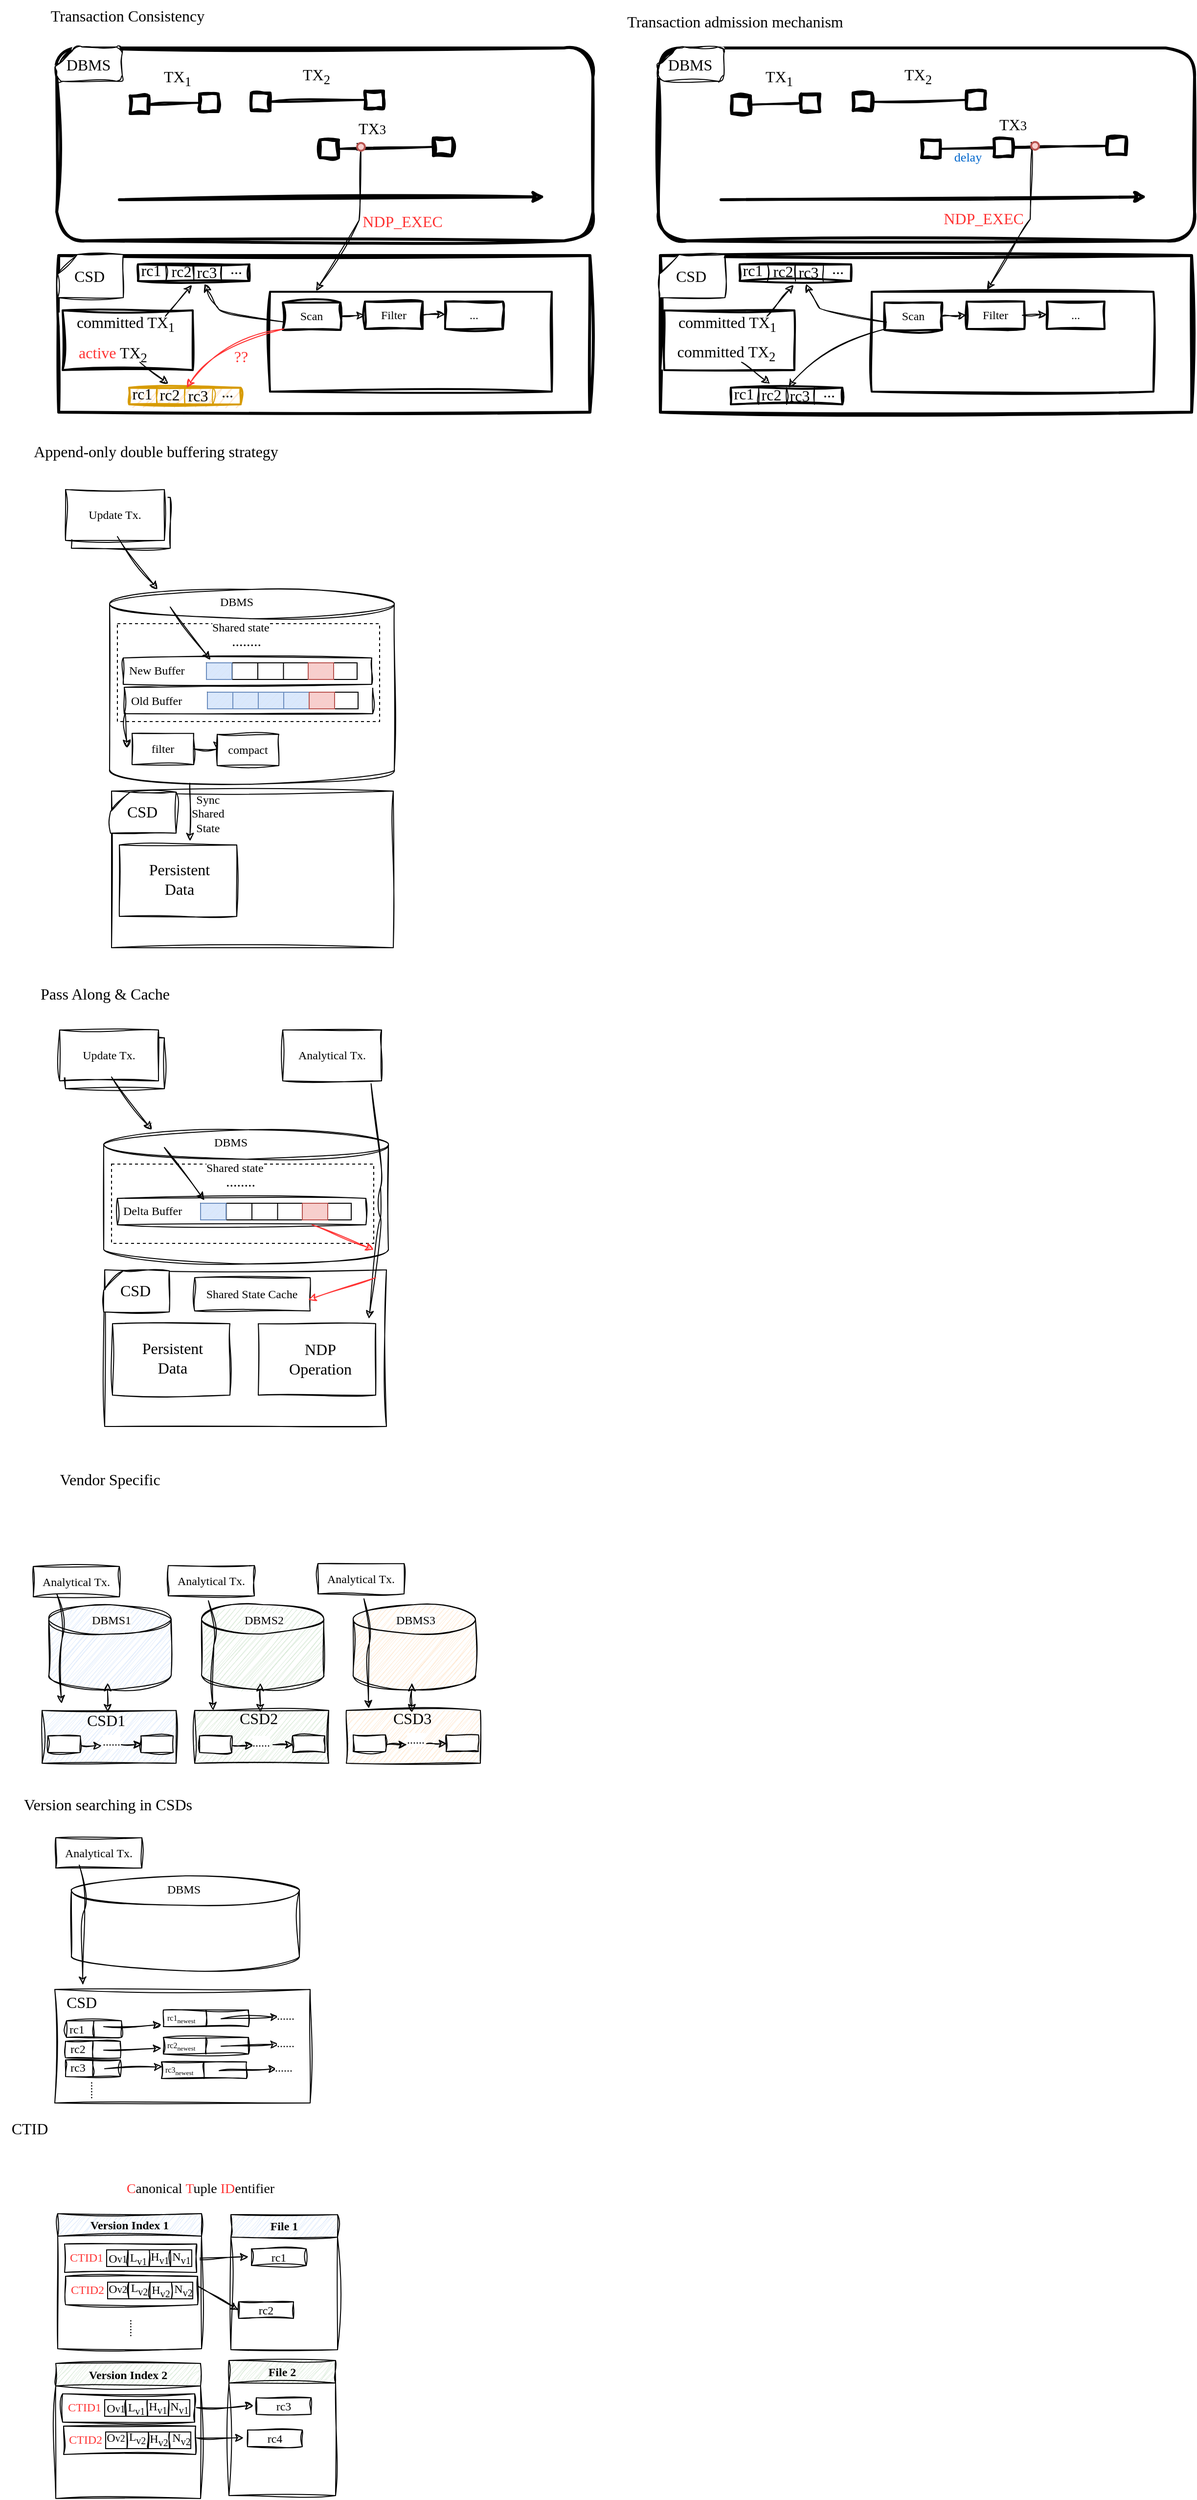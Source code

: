 <mxfile version="22.1.3" type="github">
  <diagram name="第 1 页" id="OOyVnFa1fmAQnNDQ0bq-">
    <mxGraphModel dx="1388" dy="943" grid="0" gridSize="10" guides="0" tooltips="1" connect="1" arrows="1" fold="1" page="0" pageScale="1" pageWidth="827" pageHeight="1169" math="0" shadow="0">
      <root>
        <mxCell id="0" />
        <mxCell id="1" parent="0" />
        <mxCell id="BjHHK4SeIp0WY6JYPPyw-17" value="" style="rounded=1;whiteSpace=wrap;html=1;strokeWidth=3;sketch=1;curveFitting=1;jiggle=2;" vertex="1" parent="1">
          <mxGeometry x="-128" y="-67" width="548" height="197" as="geometry" />
        </mxCell>
        <mxCell id="BjHHK4SeIp0WY6JYPPyw-1" value="" style="rounded=0;whiteSpace=wrap;html=1;sketch=1;curveFitting=1;jiggle=2;strokeWidth=3;" vertex="1" parent="1">
          <mxGeometry x="-126" y="145" width="543" height="160" as="geometry" />
        </mxCell>
        <mxCell id="BjHHK4SeIp0WY6JYPPyw-2" value="" style="rounded=0;whiteSpace=wrap;html=1;sketch=1;curveFitting=1;jiggle=2;strokeWidth=3;" vertex="1" parent="1">
          <mxGeometry x="-53" y="-18" width="19" height="18" as="geometry" />
        </mxCell>
        <mxCell id="BjHHK4SeIp0WY6JYPPyw-5" value="" style="endArrow=classic;html=1;rounded=0;strokeWidth=3;sketch=1;curveFitting=1;jiggle=2;" edge="1" parent="1">
          <mxGeometry width="50" height="50" relative="1" as="geometry">
            <mxPoint x="-64" y="88" as="sourcePoint" />
            <mxPoint x="371" y="85" as="targetPoint" />
          </mxGeometry>
        </mxCell>
        <mxCell id="BjHHK4SeIp0WY6JYPPyw-6" value="" style="rounded=0;whiteSpace=wrap;html=1;sketch=1;curveFitting=1;jiggle=2;strokeWidth=3;" vertex="1" parent="1">
          <mxGeometry x="18" y="-20" width="19" height="18" as="geometry" />
        </mxCell>
        <mxCell id="BjHHK4SeIp0WY6JYPPyw-7" value="" style="endArrow=none;html=1;rounded=0;entryX=1;entryY=0.5;entryDx=0;entryDy=0;exitX=0;exitY=0.5;exitDx=0;exitDy=0;sketch=1;curveFitting=1;jiggle=2;strokeWidth=2;" edge="1" parent="1" source="BjHHK4SeIp0WY6JYPPyw-6" target="BjHHK4SeIp0WY6JYPPyw-2">
          <mxGeometry width="50" height="50" relative="1" as="geometry">
            <mxPoint x="-477" y="83" as="sourcePoint" />
            <mxPoint x="-427" y="33" as="targetPoint" />
          </mxGeometry>
        </mxCell>
        <mxCell id="BjHHK4SeIp0WY6JYPPyw-8" value="" style="rounded=0;whiteSpace=wrap;html=1;sketch=1;curveFitting=1;jiggle=2;strokeWidth=3;" vertex="1" parent="1">
          <mxGeometry x="71" y="-21" width="19" height="18" as="geometry" />
        </mxCell>
        <mxCell id="BjHHK4SeIp0WY6JYPPyw-9" value="" style="rounded=0;whiteSpace=wrap;html=1;sketch=1;curveFitting=1;jiggle=2;strokeWidth=3;" vertex="1" parent="1">
          <mxGeometry x="187" y="-23" width="19" height="18" as="geometry" />
        </mxCell>
        <mxCell id="BjHHK4SeIp0WY6JYPPyw-10" value="" style="endArrow=none;html=1;rounded=0;entryX=1;entryY=0.5;entryDx=0;entryDy=0;exitX=0;exitY=0.5;exitDx=0;exitDy=0;sketch=1;curveFitting=1;jiggle=2;strokeWidth=2;fontFamily=Comic Sans MS;" edge="1" parent="1" source="BjHHK4SeIp0WY6JYPPyw-9" target="BjHHK4SeIp0WY6JYPPyw-8">
          <mxGeometry width="50" height="50" relative="1" as="geometry">
            <mxPoint x="-353" y="80" as="sourcePoint" />
            <mxPoint x="-303" y="30" as="targetPoint" />
          </mxGeometry>
        </mxCell>
        <mxCell id="BjHHK4SeIp0WY6JYPPyw-11" value="" style="rounded=0;whiteSpace=wrap;html=1;sketch=1;curveFitting=1;jiggle=2;strokeWidth=3;" vertex="1" parent="1">
          <mxGeometry x="141" y="27" width="19" height="18" as="geometry" />
        </mxCell>
        <mxCell id="BjHHK4SeIp0WY6JYPPyw-12" value="" style="rounded=0;whiteSpace=wrap;html=1;sketch=1;curveFitting=1;jiggle=2;strokeWidth=3;" vertex="1" parent="1">
          <mxGeometry x="257" y="25" width="19" height="18" as="geometry" />
        </mxCell>
        <mxCell id="BjHHK4SeIp0WY6JYPPyw-13" value="" style="endArrow=none;html=1;rounded=0;entryX=1;entryY=0.5;entryDx=0;entryDy=0;exitX=0;exitY=0.5;exitDx=0;exitDy=0;sketch=1;curveFitting=1;jiggle=2;strokeWidth=2;" edge="1" parent="1" source="BjHHK4SeIp0WY6JYPPyw-12" target="BjHHK4SeIp0WY6JYPPyw-11">
          <mxGeometry width="50" height="50" relative="1" as="geometry">
            <mxPoint x="-283" y="128" as="sourcePoint" />
            <mxPoint x="-233" y="78" as="targetPoint" />
          </mxGeometry>
        </mxCell>
        <mxCell id="BjHHK4SeIp0WY6JYPPyw-14" value="&lt;font style=&quot;font-size: 16px;&quot;&gt;TX&lt;sub&gt;1&lt;/sub&gt;&lt;/font&gt;" style="text;html=1;align=center;verticalAlign=middle;resizable=0;points=[];autosize=1;strokeColor=none;fillColor=none;fontFamily=Comic Sans MS;" vertex="1" parent="1">
          <mxGeometry x="-28" y="-54" width="46" height="35" as="geometry" />
        </mxCell>
        <mxCell id="BjHHK4SeIp0WY6JYPPyw-15" value="&lt;font style=&quot;font-size: 16px;&quot;&gt;TX&lt;sub&gt;2&lt;/sub&gt;&lt;/font&gt;" style="text;html=1;align=center;verticalAlign=middle;resizable=0;points=[];autosize=1;strokeColor=none;fillColor=none;fontFamily=Comic Sans MS;" vertex="1" parent="1">
          <mxGeometry x="112" y="-56" width="49" height="35" as="geometry" />
        </mxCell>
        <mxCell id="BjHHK4SeIp0WY6JYPPyw-16" value="&lt;font style=&quot;font-size: 16px;&quot;&gt;TX&lt;/font&gt;&lt;font style=&quot;font-size: 13.333px;&quot;&gt;3&lt;/font&gt;" style="text;html=1;align=center;verticalAlign=middle;resizable=0;points=[];autosize=1;strokeColor=none;fillColor=none;fontFamily=Comic Sans MS;" vertex="1" parent="1">
          <mxGeometry x="169" y="-1" width="49" height="31" as="geometry" />
        </mxCell>
        <mxCell id="BjHHK4SeIp0WY6JYPPyw-19" value="" style="verticalLabelPosition=bottom;verticalAlign=top;html=1;shape=card;whiteSpace=wrap;size=20;arcSize=12;sketch=1;curveFitting=1;jiggle=2;rounded=1;" vertex="1" parent="1">
          <mxGeometry x="-128" y="-68" width="67" height="35" as="geometry" />
        </mxCell>
        <mxCell id="BjHHK4SeIp0WY6JYPPyw-21" value="" style="verticalLabelPosition=bottom;verticalAlign=top;html=1;shape=card;whiteSpace=wrap;size=20;arcSize=12;sketch=1;curveFitting=1;jiggle=2;" vertex="1" parent="1">
          <mxGeometry x="-127" y="144" width="67" height="44" as="geometry" />
        </mxCell>
        <mxCell id="BjHHK4SeIp0WY6JYPPyw-18" value="&lt;span style=&quot;font-size: 16px;&quot;&gt;DBMS&lt;/span&gt;" style="text;html=1;align=center;verticalAlign=middle;resizable=0;points=[];autosize=1;strokeColor=none;fillColor=none;fontFamily=Comic Sans MS;" vertex="1" parent="1">
          <mxGeometry x="-129" y="-66" width="65" height="31" as="geometry" />
        </mxCell>
        <mxCell id="BjHHK4SeIp0WY6JYPPyw-22" value="&lt;span style=&quot;font-size: 16px;&quot;&gt;CSD&lt;/span&gt;" style="text;html=1;align=center;verticalAlign=middle;resizable=0;points=[];autosize=1;strokeColor=none;fillColor=none;fontFamily=Comic Sans MS;" vertex="1" parent="1">
          <mxGeometry x="-120" y="150" width="50" height="31" as="geometry" />
        </mxCell>
        <mxCell id="BjHHK4SeIp0WY6JYPPyw-23" value="" style="endArrow=classic;html=1;rounded=0;sketch=1;curveFitting=1;jiggle=2;" edge="1" parent="1">
          <mxGeometry width="50" height="50" relative="1" as="geometry">
            <mxPoint x="182.897" y="34.999" as="sourcePoint" />
            <mxPoint x="137" y="181" as="targetPoint" />
            <Array as="points">
              <mxPoint x="181" y="109" />
            </Array>
          </mxGeometry>
        </mxCell>
        <mxCell id="BjHHK4SeIp0WY6JYPPyw-24" value="&lt;span style=&quot;font-size: 16px;&quot;&gt;NDP_EXEC&lt;br&gt;&lt;/span&gt;" style="text;html=1;align=center;verticalAlign=middle;resizable=0;points=[];autosize=1;strokeColor=none;fillColor=none;fontFamily=Comic Sans MS;fontColor=#FF3333;" vertex="1" parent="1">
          <mxGeometry x="174" y="94" width="102" height="31" as="geometry" />
        </mxCell>
        <mxCell id="BjHHK4SeIp0WY6JYPPyw-26" value="" style="endArrow=classic;html=1;rounded=0;sketch=1;curveFitting=1;jiggle=2;" edge="1" parent="1" target="BjHHK4SeIp0WY6JYPPyw-25">
          <mxGeometry width="50" height="50" relative="1" as="geometry">
            <mxPoint x="184.97" y="34" as="sourcePoint" />
            <mxPoint x="105" y="218" as="targetPoint" />
            <Array as="points" />
          </mxGeometry>
        </mxCell>
        <mxCell id="BjHHK4SeIp0WY6JYPPyw-25" value="" style="ellipse;whiteSpace=wrap;html=1;aspect=fixed;fillColor=#f8cecc;strokeColor=#b85450;strokeWidth=2;" vertex="1" parent="1">
          <mxGeometry x="179" y="30" width="8" height="8" as="geometry" />
        </mxCell>
        <mxCell id="BjHHK4SeIp0WY6JYPPyw-29" value="" style="rounded=0;whiteSpace=wrap;html=1;sketch=1;curveFitting=1;jiggle=2;strokeWidth=2;" vertex="1" parent="1">
          <mxGeometry x="-122" y="201" width="133" height="61" as="geometry" />
        </mxCell>
        <mxCell id="BjHHK4SeIp0WY6JYPPyw-27" value="&lt;font style=&quot;font-size: 16px;&quot;&gt;committed TX&lt;sub&gt;1&lt;/sub&gt;&lt;/font&gt;" style="text;html=1;align=center;verticalAlign=middle;resizable=0;points=[];autosize=1;strokeColor=none;fillColor=none;fontFamily=Comic Sans MS;" vertex="1" parent="1">
          <mxGeometry x="-123" y="197" width="130" height="35" as="geometry" />
        </mxCell>
        <mxCell id="BjHHK4SeIp0WY6JYPPyw-28" value="&lt;font style=&quot;font-size: 16px;&quot;&gt;&lt;font color=&quot;#ff3333&quot;&gt;active&lt;/font&gt; TX&lt;sub&gt;2&lt;/sub&gt;&lt;/font&gt;" style="text;html=1;align=center;verticalAlign=middle;resizable=0;points=[];autosize=1;strokeColor=none;fillColor=none;fontFamily=Comic Sans MS;" vertex="1" parent="1">
          <mxGeometry x="-120" y="228" width="98" height="35" as="geometry" />
        </mxCell>
        <mxCell id="BjHHK4SeIp0WY6JYPPyw-31" value="" style="endArrow=classic;html=1;rounded=0;sketch=1;curveFitting=1;jiggle=2;" edge="1" parent="1">
          <mxGeometry width="50" height="50" relative="1" as="geometry">
            <mxPoint x="-17" y="207" as="sourcePoint" />
            <mxPoint x="10" y="175" as="targetPoint" />
          </mxGeometry>
        </mxCell>
        <mxCell id="BjHHK4SeIp0WY6JYPPyw-32" value="" style="endArrow=classic;html=1;rounded=0;sketch=1;curveFitting=1;jiggle=2;" edge="1" parent="1">
          <mxGeometry width="50" height="50" relative="1" as="geometry">
            <mxPoint x="-43" y="254" as="sourcePoint" />
            <mxPoint x="-14" y="276" as="targetPoint" />
          </mxGeometry>
        </mxCell>
        <mxCell id="BjHHK4SeIp0WY6JYPPyw-34" value="" style="rounded=0;whiteSpace=wrap;html=1;sketch=1;curveFitting=1;jiggle=2;strokeWidth=2;fillColor=#ffe6cc;strokeColor=#d79b00;" vertex="1" parent="1">
          <mxGeometry x="-54" y="280" width="114" height="17" as="geometry" />
        </mxCell>
        <mxCell id="BjHHK4SeIp0WY6JYPPyw-36" value="" style="endArrow=none;html=1;rounded=0;entryX=0.25;entryY=0;entryDx=0;entryDy=0;exitX=0.25;exitY=1;exitDx=0;exitDy=0;sketch=1;curveFitting=1;jiggle=2;fillColor=#ffe6cc;strokeColor=#d79b00;" edge="1" parent="1" source="BjHHK4SeIp0WY6JYPPyw-34" target="BjHHK4SeIp0WY6JYPPyw-34">
          <mxGeometry width="50" height="50" relative="1" as="geometry">
            <mxPoint x="-223" y="303" as="sourcePoint" />
            <mxPoint x="-173" y="253" as="targetPoint" />
          </mxGeometry>
        </mxCell>
        <mxCell id="BjHHK4SeIp0WY6JYPPyw-37" value="" style="endArrow=none;html=1;rounded=0;entryX=0.5;entryY=0;entryDx=0;entryDy=0;exitX=0.5;exitY=1;exitDx=0;exitDy=0;sketch=1;curveFitting=1;jiggle=2;fillColor=#ffe6cc;strokeColor=#d79b00;" edge="1" parent="1" source="BjHHK4SeIp0WY6JYPPyw-34" target="BjHHK4SeIp0WY6JYPPyw-34">
          <mxGeometry width="50" height="50" relative="1" as="geometry">
            <mxPoint x="-15" y="307" as="sourcePoint" />
            <mxPoint x="-15" y="290" as="targetPoint" />
          </mxGeometry>
        </mxCell>
        <mxCell id="BjHHK4SeIp0WY6JYPPyw-38" value="" style="endArrow=none;html=1;rounded=0;entryX=0.75;entryY=0;entryDx=0;entryDy=0;exitX=0.75;exitY=1;exitDx=0;exitDy=0;sketch=1;curveFitting=1;jiggle=2;shadow=0;fillColor=#ffe6cc;strokeColor=#d79b00;" edge="1" parent="1" source="BjHHK4SeIp0WY6JYPPyw-34" target="BjHHK4SeIp0WY6JYPPyw-34">
          <mxGeometry width="50" height="50" relative="1" as="geometry">
            <mxPoint x="13" y="307" as="sourcePoint" />
            <mxPoint x="13" y="290" as="targetPoint" />
          </mxGeometry>
        </mxCell>
        <mxCell id="BjHHK4SeIp0WY6JYPPyw-39" value="&lt;span style=&quot;font-size: 16px;&quot;&gt;rc1&lt;/span&gt;" style="text;html=1;align=center;verticalAlign=middle;resizable=0;points=[];autosize=1;strokeColor=none;fillColor=none;fontFamily=Comic Sans MS;" vertex="1" parent="1">
          <mxGeometry x="-62" y="270" width="41" height="31" as="geometry" />
        </mxCell>
        <mxCell id="BjHHK4SeIp0WY6JYPPyw-40" value="&lt;span style=&quot;font-size: 16px;&quot;&gt;rc2&lt;/span&gt;" style="text;html=1;align=center;verticalAlign=middle;resizable=0;points=[];autosize=1;strokeColor=none;fillColor=none;fontFamily=Comic Sans MS;" vertex="1" parent="1">
          <mxGeometry x="-35" y="271" width="44" height="31" as="geometry" />
        </mxCell>
        <mxCell id="BjHHK4SeIp0WY6JYPPyw-41" value="&lt;span style=&quot;font-size: 16px;&quot;&gt;rc3&lt;/span&gt;" style="text;html=1;align=center;verticalAlign=middle;resizable=0;points=[];autosize=1;strokeColor=none;fillColor=none;fontFamily=Comic Sans MS;" vertex="1" parent="1">
          <mxGeometry x="-6" y="272" width="44" height="31" as="geometry" />
        </mxCell>
        <mxCell id="BjHHK4SeIp0WY6JYPPyw-43" value="&lt;span style=&quot;font-size: 16px;&quot;&gt;...&lt;/span&gt;" style="text;html=1;align=center;verticalAlign=middle;resizable=0;points=[];autosize=1;strokeColor=none;fillColor=none;fontFamily=Comic Sans MS;" vertex="1" parent="1">
          <mxGeometry x="31" y="268" width="30" height="31" as="geometry" />
        </mxCell>
        <mxCell id="BjHHK4SeIp0WY6JYPPyw-44" value="" style="rounded=0;whiteSpace=wrap;html=1;sketch=1;curveFitting=1;jiggle=2;strokeWidth=2;" vertex="1" parent="1">
          <mxGeometry x="-45" y="154" width="114" height="17" as="geometry" />
        </mxCell>
        <mxCell id="BjHHK4SeIp0WY6JYPPyw-45" value="" style="endArrow=none;html=1;rounded=0;entryX=0.25;entryY=0;entryDx=0;entryDy=0;exitX=0.25;exitY=1;exitDx=0;exitDy=0;sketch=1;curveFitting=1;jiggle=2;" edge="1" parent="1" source="BjHHK4SeIp0WY6JYPPyw-44" target="BjHHK4SeIp0WY6JYPPyw-44">
          <mxGeometry width="50" height="50" relative="1" as="geometry">
            <mxPoint x="-214" y="177" as="sourcePoint" />
            <mxPoint x="-164" y="127" as="targetPoint" />
          </mxGeometry>
        </mxCell>
        <mxCell id="BjHHK4SeIp0WY6JYPPyw-46" value="" style="endArrow=none;html=1;rounded=0;entryX=0.5;entryY=0;entryDx=0;entryDy=0;exitX=0.5;exitY=1;exitDx=0;exitDy=0;sketch=1;curveFitting=1;jiggle=2;" edge="1" parent="1" source="BjHHK4SeIp0WY6JYPPyw-44" target="BjHHK4SeIp0WY6JYPPyw-44">
          <mxGeometry width="50" height="50" relative="1" as="geometry">
            <mxPoint x="-6" y="181" as="sourcePoint" />
            <mxPoint x="-6" y="164" as="targetPoint" />
          </mxGeometry>
        </mxCell>
        <mxCell id="BjHHK4SeIp0WY6JYPPyw-47" value="" style="endArrow=none;html=1;rounded=0;entryX=0.75;entryY=0;entryDx=0;entryDy=0;exitX=0.75;exitY=1;exitDx=0;exitDy=0;sketch=1;curveFitting=1;jiggle=2;shadow=0;" edge="1" parent="1" source="BjHHK4SeIp0WY6JYPPyw-44" target="BjHHK4SeIp0WY6JYPPyw-44">
          <mxGeometry width="50" height="50" relative="1" as="geometry">
            <mxPoint x="22" y="181" as="sourcePoint" />
            <mxPoint x="22" y="164" as="targetPoint" />
          </mxGeometry>
        </mxCell>
        <mxCell id="BjHHK4SeIp0WY6JYPPyw-48" value="&lt;span style=&quot;font-size: 16px;&quot;&gt;rc1&lt;/span&gt;" style="text;html=1;align=center;verticalAlign=middle;resizable=0;points=[];autosize=1;strokeColor=none;fillColor=none;fontFamily=Comic Sans MS;" vertex="1" parent="1">
          <mxGeometry x="-53" y="144" width="41" height="31" as="geometry" />
        </mxCell>
        <mxCell id="BjHHK4SeIp0WY6JYPPyw-49" value="&lt;span style=&quot;font-size: 16px;&quot;&gt;rc2&lt;/span&gt;" style="text;html=1;align=center;verticalAlign=middle;resizable=0;points=[];autosize=1;strokeColor=none;fillColor=none;fontFamily=Comic Sans MS;" vertex="1" parent="1">
          <mxGeometry x="-23" y="145" width="44" height="31" as="geometry" />
        </mxCell>
        <mxCell id="BjHHK4SeIp0WY6JYPPyw-50" value="&lt;span style=&quot;font-size: 16px;&quot;&gt;rc3&lt;/span&gt;" style="text;html=1;align=center;verticalAlign=middle;resizable=0;points=[];autosize=1;strokeColor=none;fillColor=none;fontFamily=Comic Sans MS;" vertex="1" parent="1">
          <mxGeometry x="3" y="146" width="44" height="31" as="geometry" />
        </mxCell>
        <mxCell id="BjHHK4SeIp0WY6JYPPyw-51" value="&lt;span style=&quot;font-size: 16px;&quot;&gt;...&lt;/span&gt;" style="text;html=1;align=center;verticalAlign=middle;resizable=0;points=[];autosize=1;strokeColor=none;fillColor=none;fontFamily=Comic Sans MS;" vertex="1" parent="1">
          <mxGeometry x="40" y="142" width="30" height="31" as="geometry" />
        </mxCell>
        <mxCell id="BjHHK4SeIp0WY6JYPPyw-54" value="" style="rounded=0;whiteSpace=wrap;html=1;sketch=1;curveFitting=1;jiggle=2;strokeWidth=2;" vertex="1" parent="1">
          <mxGeometry x="90" y="182" width="288" height="102" as="geometry" />
        </mxCell>
        <mxCell id="BjHHK4SeIp0WY6JYPPyw-55" value="&lt;font face=&quot;Comic Sans MS&quot;&gt;Scan&lt;/font&gt;" style="rounded=0;whiteSpace=wrap;html=1;sketch=1;curveFitting=1;jiggle=2;strokeWidth=2;" vertex="1" parent="1">
          <mxGeometry x="103" y="193" width="59" height="28" as="geometry" />
        </mxCell>
        <mxCell id="BjHHK4SeIp0WY6JYPPyw-59" value="" style="curved=1;endArrow=classic;html=1;rounded=0;sketch=1;curveFitting=1;jiggle=2;" edge="1" parent="1">
          <mxGeometry width="50" height="50" relative="1" as="geometry">
            <mxPoint x="105" y="213" as="sourcePoint" />
            <mxPoint x="23" y="174" as="targetPoint" />
            <Array as="points">
              <mxPoint x="42" y="203" />
              <mxPoint x="32" y="195" />
            </Array>
          </mxGeometry>
        </mxCell>
        <mxCell id="BjHHK4SeIp0WY6JYPPyw-61" value="" style="curved=1;endArrow=classic;html=1;rounded=0;sketch=1;curveFitting=1;jiggle=2;strokeColor=#FF3333;" edge="1" parent="1">
          <mxGeometry width="50" height="50" relative="1" as="geometry">
            <mxPoint x="104" y="220" as="sourcePoint" />
            <mxPoint x="5" y="280" as="targetPoint" />
            <Array as="points">
              <mxPoint x="36" y="234" />
            </Array>
          </mxGeometry>
        </mxCell>
        <mxCell id="BjHHK4SeIp0WY6JYPPyw-62" value="&lt;span style=&quot;font-size: 16px;&quot;&gt;??&lt;br&gt;&lt;/span&gt;" style="text;html=1;align=center;verticalAlign=middle;resizable=0;points=[];autosize=1;strokeColor=none;fillColor=none;fontFamily=Comic Sans MS;fontColor=#FF3333;" vertex="1" parent="1">
          <mxGeometry x="42" y="232" width="35" height="31" as="geometry" />
        </mxCell>
        <mxCell id="BjHHK4SeIp0WY6JYPPyw-63" value="&lt;font face=&quot;Comic Sans MS&quot;&gt;Filter&lt;/font&gt;" style="rounded=0;whiteSpace=wrap;html=1;sketch=1;curveFitting=1;jiggle=2;strokeWidth=2;" vertex="1" parent="1">
          <mxGeometry x="187" y="192" width="59" height="28" as="geometry" />
        </mxCell>
        <mxCell id="BjHHK4SeIp0WY6JYPPyw-66" value="" style="endArrow=classic;html=1;rounded=0;sketch=1;curveFitting=1;jiggle=2;exitX=1;exitY=0.5;exitDx=0;exitDy=0;entryX=0;entryY=0.5;entryDx=0;entryDy=0;" edge="1" parent="1" source="BjHHK4SeIp0WY6JYPPyw-55" target="BjHHK4SeIp0WY6JYPPyw-63">
          <mxGeometry width="50" height="50" relative="1" as="geometry">
            <mxPoint x="-7" y="217" as="sourcePoint" />
            <mxPoint x="20" y="185" as="targetPoint" />
          </mxGeometry>
        </mxCell>
        <mxCell id="BjHHK4SeIp0WY6JYPPyw-67" value="" style="endArrow=classic;html=1;rounded=0;sketch=1;curveFitting=1;jiggle=2;exitX=1;exitY=0.5;exitDx=0;exitDy=0;entryX=0;entryY=0.5;entryDx=0;entryDy=0;" edge="1" parent="1">
          <mxGeometry width="50" height="50" relative="1" as="geometry">
            <mxPoint x="244" y="206" as="sourcePoint" />
            <mxPoint x="269" y="205" as="targetPoint" />
          </mxGeometry>
        </mxCell>
        <mxCell id="BjHHK4SeIp0WY6JYPPyw-68" value="&lt;font face=&quot;Comic Sans MS&quot;&gt;...&lt;/font&gt;" style="rounded=0;whiteSpace=wrap;html=1;sketch=1;curveFitting=1;jiggle=2;strokeWidth=2;" vertex="1" parent="1">
          <mxGeometry x="269" y="192" width="59" height="28" as="geometry" />
        </mxCell>
        <mxCell id="BjHHK4SeIp0WY6JYPPyw-69" value="&lt;span style=&quot;font-size: 16px;&quot;&gt;&lt;font color=&quot;#000000&quot;&gt;Transaction Consistency&lt;/font&gt;&lt;br&gt;&lt;/span&gt;" style="text;html=1;align=center;verticalAlign=middle;resizable=0;points=[];autosize=1;strokeColor=none;fillColor=none;fontFamily=Comic Sans MS;fontColor=#FF3333;" vertex="1" parent="1">
          <mxGeometry x="-156" y="-116" width="199" height="31" as="geometry" />
        </mxCell>
        <mxCell id="BjHHK4SeIp0WY6JYPPyw-71" value="&lt;div style=&quot;&quot;&gt;&lt;font style=&quot;font-size: 16px;&quot; color=&quot;#000000&quot;&gt;Append-only double buffering strategy&lt;/font&gt;&lt;/div&gt;" style="text;html=1;align=center;verticalAlign=middle;resizable=0;points=[];autosize=1;strokeColor=none;fillColor=none;fontFamily=Comic Sans MS;fontColor=#FF3333;" vertex="1" parent="1">
          <mxGeometry x="-182" y="329" width="309" height="31" as="geometry" />
        </mxCell>
        <mxCell id="BjHHK4SeIp0WY6JYPPyw-74" value="" style="rounded=0;whiteSpace=wrap;html=1;sketch=1;curveFitting=1;jiggle=2;" vertex="1" parent="1">
          <mxGeometry x="-119" y="944" width="101" height="52" as="geometry" />
        </mxCell>
        <mxCell id="BjHHK4SeIp0WY6JYPPyw-75" value="&lt;font face=&quot;Comic Sans MS&quot;&gt;Update Tx.&lt;/font&gt;" style="rounded=0;whiteSpace=wrap;html=1;sketch=1;curveFitting=1;jiggle=2;" vertex="1" parent="1">
          <mxGeometry x="-125" y="936" width="101" height="52" as="geometry" />
        </mxCell>
        <mxCell id="BjHHK4SeIp0WY6JYPPyw-76" value="" style="endArrow=classic;html=1;rounded=0;sketch=1;curveFitting=1;jiggle=2;" edge="1" parent="1">
          <mxGeometry width="50" height="50" relative="1" as="geometry">
            <mxPoint x="-72" y="984" as="sourcePoint" />
            <mxPoint x="-31" y="1038" as="targetPoint" />
          </mxGeometry>
        </mxCell>
        <mxCell id="BjHHK4SeIp0WY6JYPPyw-77" value="" style="shape=cylinder3;whiteSpace=wrap;html=1;boundedLbl=1;backgroundOutline=1;size=15;sketch=1;curveFitting=1;jiggle=2;strokeWidth=1;" vertex="1" parent="1">
          <mxGeometry x="-80" y="1038" width="291" height="137" as="geometry" />
        </mxCell>
        <mxCell id="BjHHK4SeIp0WY6JYPPyw-78" value="&lt;span style=&quot;color: rgb(0, 0, 0); font-family: &amp;quot;Comic Sans MS&amp;quot;; font-size: 12px; font-style: normal; font-variant-ligatures: normal; font-variant-caps: normal; font-weight: 400; letter-spacing: normal; orphans: 2; text-align: center; text-indent: 0px; text-transform: none; widows: 2; word-spacing: 0px; -webkit-text-stroke-width: 0px; background-color: rgb(255, 255, 255); text-decoration-thickness: initial; text-decoration-style: initial; text-decoration-color: initial; float: none; display: inline !important;&quot;&gt;DBMS&lt;/span&gt;" style="text;whiteSpace=wrap;html=1;strokeWidth=1;" vertex="1" parent="1">
          <mxGeometry x="31" y="1037" width="41" height="37" as="geometry" />
        </mxCell>
        <mxCell id="BjHHK4SeIp0WY6JYPPyw-81" value="" style="rounded=0;whiteSpace=wrap;html=1;dashed=1;strokeWidth=1;" vertex="1" parent="1">
          <mxGeometry x="-72" y="1073" width="268" height="81" as="geometry" />
        </mxCell>
        <mxCell id="BjHHK4SeIp0WY6JYPPyw-83" value="&lt;span style=&quot;color: rgb(0, 0, 0); font-family: &amp;quot;Comic Sans MS&amp;quot;; font-size: 12px; font-style: normal; font-variant-ligatures: normal; font-variant-caps: normal; font-weight: 400; letter-spacing: normal; orphans: 2; text-align: center; text-indent: 0px; text-transform: none; widows: 2; word-spacing: 0px; -webkit-text-stroke-width: 0px; background-color: rgb(255, 255, 255); text-decoration-thickness: initial; text-decoration-style: initial; text-decoration-color: initial; float: none; display: inline !important;&quot;&gt;Shared state&lt;/span&gt;" style="text;whiteSpace=wrap;html=1;strokeWidth=1;" vertex="1" parent="1">
          <mxGeometry x="23" y="1063" width="80" height="13" as="geometry" />
        </mxCell>
        <mxCell id="BjHHK4SeIp0WY6JYPPyw-84" value="&lt;span style=&quot;color: rgb(0, 0, 0); font-family: &amp;quot;Comic Sans MS&amp;quot;; font-style: normal; font-variant-ligatures: normal; font-variant-caps: normal; font-weight: 400; letter-spacing: normal; orphans: 2; text-align: center; text-indent: 0px; text-transform: none; widows: 2; word-spacing: 0px; -webkit-text-stroke-width: 0px; background-color: rgb(255, 255, 255); text-decoration-thickness: initial; text-decoration-style: initial; text-decoration-color: initial; float: none; display: inline !important;&quot;&gt;&lt;font style=&quot;font-size: 15px;&quot;&gt;........&lt;/font&gt;&lt;/span&gt;" style="text;whiteSpace=wrap;html=1;strokeWidth=1;" vertex="1" parent="1">
          <mxGeometry x="43" y="1075" width="30" height="29" as="geometry" />
        </mxCell>
        <mxCell id="BjHHK4SeIp0WY6JYPPyw-85" value="" style="rounded=0;whiteSpace=wrap;html=1;sketch=1;curveFitting=1;jiggle=2;strokeWidth=1;" vertex="1" parent="1">
          <mxGeometry x="-66" y="1108" width="254" height="27" as="geometry" />
        </mxCell>
        <mxCell id="BjHHK4SeIp0WY6JYPPyw-121" value="&lt;span style=&quot;color: rgb(0, 0, 0); font-family: &amp;quot;Comic Sans MS&amp;quot;; font-size: 12px; font-style: normal; font-variant-ligatures: normal; font-variant-caps: normal; font-weight: 400; letter-spacing: normal; orphans: 2; text-align: center; text-indent: 0px; text-transform: none; widows: 2; word-spacing: 0px; -webkit-text-stroke-width: 0px; background-color: rgb(255, 255, 255); text-decoration-thickness: initial; text-decoration-style: initial; text-decoration-color: initial; float: none; display: inline !important;&quot;&gt;Delta Buffer&lt;/span&gt;" style="text;whiteSpace=wrap;html=1;strokeWidth=1;" vertex="1" parent="1">
          <mxGeometry x="-62" y="1107" width="79" height="25" as="geometry" />
        </mxCell>
        <mxCell id="BjHHK4SeIp0WY6JYPPyw-125" value="" style="rounded=0;whiteSpace=wrap;html=1;strokeWidth=1;" vertex="1" parent="1">
          <mxGeometry x="19" y="1113" width="105" height="17" as="geometry" />
        </mxCell>
        <mxCell id="BjHHK4SeIp0WY6JYPPyw-126" value="" style="endArrow=none;html=1;rounded=0;entryX=0.25;entryY=0;entryDx=0;entryDy=0;exitX=0.25;exitY=1;exitDx=0;exitDy=0;" edge="1" parent="1" source="BjHHK4SeIp0WY6JYPPyw-125" target="BjHHK4SeIp0WY6JYPPyw-125">
          <mxGeometry width="50" height="50" relative="1" as="geometry">
            <mxPoint x="-130" y="1208" as="sourcePoint" />
            <mxPoint x="-6" y="1166" as="targetPoint" />
          </mxGeometry>
        </mxCell>
        <mxCell id="BjHHK4SeIp0WY6JYPPyw-127" value="" style="endArrow=none;html=1;rounded=0;entryX=0.5;entryY=0;entryDx=0;entryDy=0;exitX=0.5;exitY=1;exitDx=0;exitDy=0;" edge="1" parent="1" source="BjHHK4SeIp0WY6JYPPyw-125" target="BjHHK4SeIp0WY6JYPPyw-125">
          <mxGeometry width="50" height="50" relative="1" as="geometry">
            <mxPoint x="26" y="1140" as="sourcePoint" />
            <mxPoint x="26" y="1123" as="targetPoint" />
          </mxGeometry>
        </mxCell>
        <mxCell id="BjHHK4SeIp0WY6JYPPyw-128" value="" style="endArrow=none;html=1;rounded=0;entryX=0.75;entryY=0;entryDx=0;entryDy=0;exitX=0.75;exitY=1;exitDx=0;exitDy=0;" edge="1" parent="1" source="BjHHK4SeIp0WY6JYPPyw-125" target="BjHHK4SeIp0WY6JYPPyw-125">
          <mxGeometry width="50" height="50" relative="1" as="geometry">
            <mxPoint x="62" y="1140" as="sourcePoint" />
            <mxPoint x="62" y="1123" as="targetPoint" />
          </mxGeometry>
        </mxCell>
        <mxCell id="BjHHK4SeIp0WY6JYPPyw-129" value="" style="rounded=0;whiteSpace=wrap;html=1;strokeWidth=1;" vertex="1" parent="1">
          <mxGeometry x="124" y="1113" width="49" height="17" as="geometry" />
        </mxCell>
        <mxCell id="BjHHK4SeIp0WY6JYPPyw-130" value="" style="endArrow=none;html=1;rounded=0;entryX=0.5;entryY=0;entryDx=0;entryDy=0;exitX=0.5;exitY=1;exitDx=0;exitDy=0;" edge="1" parent="1" source="BjHHK4SeIp0WY6JYPPyw-129" target="BjHHK4SeIp0WY6JYPPyw-129">
          <mxGeometry width="50" height="50" relative="1" as="geometry">
            <mxPoint x="75" y="1140" as="sourcePoint" />
            <mxPoint x="75" y="1123" as="targetPoint" />
          </mxGeometry>
        </mxCell>
        <mxCell id="BjHHK4SeIp0WY6JYPPyw-131" value="" style="verticalLabelPosition=bottom;verticalAlign=top;html=1;shape=mxgraph.basic.patternFillRect;fillStyle=diag;step=5;fillStrokeWidth=0.2;fillStrokeColor=#dddddd;fillColor=#dae8fc;strokeColor=#6c8ebf;" vertex="1" parent="1">
          <mxGeometry x="19" y="1113" width="26" height="17" as="geometry" />
        </mxCell>
        <mxCell id="BjHHK4SeIp0WY6JYPPyw-136" value="" style="verticalLabelPosition=bottom;verticalAlign=top;html=1;shape=mxgraph.basic.patternFillRect;fillStyle=diag;step=5;fillStrokeWidth=0.2;fillStrokeColor=#dddddd;fillColor=#f8cecc;strokeColor=#b85450;" vertex="1" parent="1">
          <mxGeometry x="123" y="1113" width="26" height="17" as="geometry" />
        </mxCell>
        <mxCell id="BjHHK4SeIp0WY6JYPPyw-137" value="" style="endArrow=classic;html=1;rounded=0;sketch=1;curveFitting=1;jiggle=2;" edge="1" parent="1">
          <mxGeometry width="50" height="50" relative="1" as="geometry">
            <mxPoint x="-18" y="1056" as="sourcePoint" />
            <mxPoint x="23" y="1110" as="targetPoint" />
          </mxGeometry>
        </mxCell>
        <mxCell id="BjHHK4SeIp0WY6JYPPyw-139" value="" style="rounded=0;whiteSpace=wrap;html=1;sketch=1;curveFitting=1;jiggle=2;strokeWidth=1;" vertex="1" parent="1">
          <mxGeometry x="-79" y="1181" width="288" height="160" as="geometry" />
        </mxCell>
        <mxCell id="BjHHK4SeIp0WY6JYPPyw-140" value="" style="verticalLabelPosition=bottom;verticalAlign=top;html=1;shape=card;whiteSpace=wrap;size=20;arcSize=12;sketch=1;curveFitting=1;jiggle=2;strokeWidth=1;" vertex="1" parent="1">
          <mxGeometry x="-80" y="1182" width="67" height="42" as="geometry" />
        </mxCell>
        <mxCell id="BjHHK4SeIp0WY6JYPPyw-141" value="&lt;span style=&quot;font-size: 16px;&quot;&gt;CSD&lt;/span&gt;" style="text;html=1;align=center;verticalAlign=middle;resizable=0;points=[];autosize=1;strokeColor=none;fillColor=none;fontFamily=Comic Sans MS;strokeWidth=1;" vertex="1" parent="1">
          <mxGeometry x="-73" y="1186" width="50" height="31" as="geometry" />
        </mxCell>
        <mxCell id="BjHHK4SeIp0WY6JYPPyw-142" value="" style="rounded=0;whiteSpace=wrap;html=1;sketch=1;curveFitting=1;jiggle=2;strokeWidth=1;" vertex="1" parent="1">
          <mxGeometry x="-71" y="1236" width="120" height="73" as="geometry" />
        </mxCell>
        <mxCell id="BjHHK4SeIp0WY6JYPPyw-143" value="&lt;span style=&quot;font-size: 16px;&quot;&gt;Persistent&lt;br&gt;Data&lt;br&gt;&lt;/span&gt;" style="text;html=1;align=center;verticalAlign=middle;resizable=0;points=[];autosize=1;strokeColor=none;fillColor=none;fontFamily=Comic Sans MS;strokeWidth=1;" vertex="1" parent="1">
          <mxGeometry x="-58" y="1246" width="95" height="50" as="geometry" />
        </mxCell>
        <mxCell id="BjHHK4SeIp0WY6JYPPyw-192" value="&lt;div style=&quot;&quot;&gt;&lt;font style=&quot;font-size: 16px;&quot; color=&quot;#000000&quot;&gt;Pass Along &amp;amp; Cache&lt;/font&gt;&lt;br&gt;&lt;/div&gt;" style="text;html=1;align=center;verticalAlign=middle;resizable=0;points=[];autosize=1;strokeColor=none;fillColor=none;fontFamily=Comic Sans MS;fontColor=#FF3333;" vertex="1" parent="1">
          <mxGeometry x="-159" y="883" width="160" height="31" as="geometry" />
        </mxCell>
        <mxCell id="BjHHK4SeIp0WY6JYPPyw-236" value="&lt;font face=&quot;Comic Sans MS&quot;&gt;Analytical Tx.&lt;/font&gt;" style="rounded=0;whiteSpace=wrap;html=1;sketch=1;curveFitting=1;jiggle=2;" vertex="1" parent="1">
          <mxGeometry x="103" y="936" width="101" height="52" as="geometry" />
        </mxCell>
        <mxCell id="BjHHK4SeIp0WY6JYPPyw-237" value="" style="curved=1;endArrow=classic;html=1;rounded=0;sketch=1;curveFitting=1;jiggle=2;exitX=0.894;exitY=1.055;exitDx=0;exitDy=0;exitPerimeter=0;" edge="1" parent="1" source="BjHHK4SeIp0WY6JYPPyw-236">
          <mxGeometry width="50" height="50" relative="1" as="geometry">
            <mxPoint x="208" y="993" as="sourcePoint" />
            <mxPoint x="191" y="1231" as="targetPoint" />
            <Array as="points">
              <mxPoint x="204" y="1074" />
              <mxPoint x="202" y="1119" />
              <mxPoint x="204" y="1137" />
            </Array>
          </mxGeometry>
        </mxCell>
        <mxCell id="BjHHK4SeIp0WY6JYPPyw-238" value="" style="rounded=0;whiteSpace=wrap;html=1;sketch=1;curveFitting=1;jiggle=2;" vertex="1" parent="1">
          <mxGeometry x="-113" y="392" width="101" height="52" as="geometry" />
        </mxCell>
        <mxCell id="BjHHK4SeIp0WY6JYPPyw-239" value="&lt;font face=&quot;Comic Sans MS&quot;&gt;Update Tx.&lt;/font&gt;" style="rounded=0;whiteSpace=wrap;html=1;sketch=1;curveFitting=1;jiggle=2;" vertex="1" parent="1">
          <mxGeometry x="-119" y="384" width="101" height="52" as="geometry" />
        </mxCell>
        <mxCell id="BjHHK4SeIp0WY6JYPPyw-240" value="" style="endArrow=classic;html=1;rounded=0;sketch=1;curveFitting=1;jiggle=2;" edge="1" parent="1">
          <mxGeometry width="50" height="50" relative="1" as="geometry">
            <mxPoint x="-66" y="432" as="sourcePoint" />
            <mxPoint x="-25" y="486" as="targetPoint" />
          </mxGeometry>
        </mxCell>
        <mxCell id="BjHHK4SeIp0WY6JYPPyw-241" value="" style="shape=cylinder3;whiteSpace=wrap;html=1;boundedLbl=1;backgroundOutline=1;size=15;sketch=1;curveFitting=1;jiggle=2;strokeWidth=1;" vertex="1" parent="1">
          <mxGeometry x="-74" y="486" width="291" height="199" as="geometry" />
        </mxCell>
        <mxCell id="BjHHK4SeIp0WY6JYPPyw-242" value="&lt;span style=&quot;color: rgb(0, 0, 0); font-family: &amp;quot;Comic Sans MS&amp;quot;; font-size: 12px; font-style: normal; font-variant-ligatures: normal; font-variant-caps: normal; font-weight: 400; letter-spacing: normal; orphans: 2; text-align: center; text-indent: 0px; text-transform: none; widows: 2; word-spacing: 0px; -webkit-text-stroke-width: 0px; background-color: rgb(255, 255, 255); text-decoration-thickness: initial; text-decoration-style: initial; text-decoration-color: initial; float: none; display: inline !important;&quot;&gt;DBMS&lt;/span&gt;" style="text;whiteSpace=wrap;html=1;strokeWidth=1;" vertex="1" parent="1">
          <mxGeometry x="37" y="485" width="41" height="37" as="geometry" />
        </mxCell>
        <mxCell id="BjHHK4SeIp0WY6JYPPyw-243" value="" style="rounded=0;whiteSpace=wrap;html=1;dashed=1;strokeWidth=1;" vertex="1" parent="1">
          <mxGeometry x="-66" y="521" width="268" height="100" as="geometry" />
        </mxCell>
        <mxCell id="BjHHK4SeIp0WY6JYPPyw-244" value="" style="rounded=0;whiteSpace=wrap;html=1;sketch=1;curveFitting=1;jiggle=2;strokeWidth=1;" vertex="1" parent="1">
          <mxGeometry x="-59" y="586" width="254" height="27" as="geometry" />
        </mxCell>
        <mxCell id="BjHHK4SeIp0WY6JYPPyw-245" value="&lt;span style=&quot;color: rgb(0, 0, 0); font-family: &amp;quot;Comic Sans MS&amp;quot;; font-size: 12px; font-style: normal; font-variant-ligatures: normal; font-variant-caps: normal; font-weight: 400; letter-spacing: normal; orphans: 2; text-align: center; text-indent: 0px; text-transform: none; widows: 2; word-spacing: 0px; -webkit-text-stroke-width: 0px; background-color: rgb(255, 255, 255); text-decoration-thickness: initial; text-decoration-style: initial; text-decoration-color: initial; float: none; display: inline !important;&quot;&gt;Shared state&lt;/span&gt;" style="text;whiteSpace=wrap;html=1;strokeWidth=1;" vertex="1" parent="1">
          <mxGeometry x="29" y="511" width="80" height="13" as="geometry" />
        </mxCell>
        <mxCell id="BjHHK4SeIp0WY6JYPPyw-246" value="&lt;span style=&quot;color: rgb(0, 0, 0); font-family: &amp;quot;Comic Sans MS&amp;quot;; font-style: normal; font-variant-ligatures: normal; font-variant-caps: normal; font-weight: 400; letter-spacing: normal; orphans: 2; text-align: center; text-indent: 0px; text-transform: none; widows: 2; word-spacing: 0px; -webkit-text-stroke-width: 0px; background-color: rgb(255, 255, 255); text-decoration-thickness: initial; text-decoration-style: initial; text-decoration-color: initial; float: none; display: inline !important;&quot;&gt;&lt;font style=&quot;font-size: 15px;&quot;&gt;........&lt;/font&gt;&lt;/span&gt;" style="text;whiteSpace=wrap;html=1;strokeWidth=1;" vertex="1" parent="1">
          <mxGeometry x="49" y="523" width="30" height="29" as="geometry" />
        </mxCell>
        <mxCell id="BjHHK4SeIp0WY6JYPPyw-247" value="" style="rounded=0;whiteSpace=wrap;html=1;sketch=1;curveFitting=1;jiggle=2;strokeWidth=1;" vertex="1" parent="1">
          <mxGeometry x="-60" y="556" width="254" height="27" as="geometry" />
        </mxCell>
        <mxCell id="BjHHK4SeIp0WY6JYPPyw-248" value="&lt;span style=&quot;color: rgb(0, 0, 0); font-family: &amp;quot;Comic Sans MS&amp;quot;; font-size: 12px; font-style: normal; font-variant-ligatures: normal; font-variant-caps: normal; font-weight: 400; letter-spacing: normal; orphans: 2; text-align: center; text-indent: 0px; text-transform: none; widows: 2; word-spacing: 0px; -webkit-text-stroke-width: 0px; background-color: rgb(255, 255, 255); text-decoration-thickness: initial; text-decoration-style: initial; text-decoration-color: initial; float: none; display: inline !important;&quot;&gt;Old Buffer&lt;/span&gt;" style="text;whiteSpace=wrap;html=1;strokeWidth=1;" vertex="1" parent="1">
          <mxGeometry x="-54" y="586" width="68" height="25" as="geometry" />
        </mxCell>
        <mxCell id="BjHHK4SeIp0WY6JYPPyw-249" value="" style="rounded=0;whiteSpace=wrap;html=1;strokeWidth=1;" vertex="1" parent="1">
          <mxGeometry x="26" y="591" width="105" height="17" as="geometry" />
        </mxCell>
        <mxCell id="BjHHK4SeIp0WY6JYPPyw-250" value="" style="endArrow=none;html=1;rounded=0;entryX=0.25;entryY=0;entryDx=0;entryDy=0;exitX=0.25;exitY=1;exitDx=0;exitDy=0;" edge="1" parent="1" source="BjHHK4SeIp0WY6JYPPyw-249" target="BjHHK4SeIp0WY6JYPPyw-249">
          <mxGeometry width="50" height="50" relative="1" as="geometry">
            <mxPoint x="-123" y="686" as="sourcePoint" />
            <mxPoint x="1" y="644" as="targetPoint" />
          </mxGeometry>
        </mxCell>
        <mxCell id="BjHHK4SeIp0WY6JYPPyw-251" value="" style="endArrow=none;html=1;rounded=0;entryX=0.5;entryY=0;entryDx=0;entryDy=0;exitX=0.5;exitY=1;exitDx=0;exitDy=0;" edge="1" parent="1" source="BjHHK4SeIp0WY6JYPPyw-249" target="BjHHK4SeIp0WY6JYPPyw-249">
          <mxGeometry width="50" height="50" relative="1" as="geometry">
            <mxPoint x="33" y="618" as="sourcePoint" />
            <mxPoint x="33" y="601" as="targetPoint" />
          </mxGeometry>
        </mxCell>
        <mxCell id="BjHHK4SeIp0WY6JYPPyw-252" value="" style="endArrow=none;html=1;rounded=0;entryX=0.75;entryY=0;entryDx=0;entryDy=0;exitX=0.75;exitY=1;exitDx=0;exitDy=0;" edge="1" parent="1" source="BjHHK4SeIp0WY6JYPPyw-249" target="BjHHK4SeIp0WY6JYPPyw-249">
          <mxGeometry width="50" height="50" relative="1" as="geometry">
            <mxPoint x="69" y="618" as="sourcePoint" />
            <mxPoint x="69" y="601" as="targetPoint" />
          </mxGeometry>
        </mxCell>
        <mxCell id="BjHHK4SeIp0WY6JYPPyw-253" value="" style="rounded=0;whiteSpace=wrap;html=1;strokeWidth=1;" vertex="1" parent="1">
          <mxGeometry x="131" y="591" width="49" height="17" as="geometry" />
        </mxCell>
        <mxCell id="BjHHK4SeIp0WY6JYPPyw-254" value="" style="endArrow=none;html=1;rounded=0;entryX=0.5;entryY=0;entryDx=0;entryDy=0;exitX=0.5;exitY=1;exitDx=0;exitDy=0;" edge="1" parent="1" source="BjHHK4SeIp0WY6JYPPyw-253" target="BjHHK4SeIp0WY6JYPPyw-253">
          <mxGeometry width="50" height="50" relative="1" as="geometry">
            <mxPoint x="82" y="618" as="sourcePoint" />
            <mxPoint x="82" y="601" as="targetPoint" />
          </mxGeometry>
        </mxCell>
        <mxCell id="BjHHK4SeIp0WY6JYPPyw-255" value="" style="verticalLabelPosition=bottom;verticalAlign=top;html=1;shape=mxgraph.basic.patternFillRect;fillStyle=diag;step=5;fillStrokeWidth=0.2;fillStrokeColor=#dddddd;fillColor=#dae8fc;strokeColor=#6c8ebf;" vertex="1" parent="1">
          <mxGeometry x="26" y="591" width="26" height="17" as="geometry" />
        </mxCell>
        <mxCell id="BjHHK4SeIp0WY6JYPPyw-256" value="" style="verticalLabelPosition=bottom;verticalAlign=top;html=1;shape=mxgraph.basic.patternFillRect;fillStyle=diag;step=5;fillStrokeWidth=0.2;fillStrokeColor=#dddddd;fillColor=#dae8fc;strokeColor=#6c8ebf;" vertex="1" parent="1">
          <mxGeometry x="52" y="591" width="26" height="17" as="geometry" />
        </mxCell>
        <mxCell id="BjHHK4SeIp0WY6JYPPyw-257" value="" style="verticalLabelPosition=bottom;verticalAlign=top;html=1;shape=mxgraph.basic.patternFillRect;fillStyle=diag;step=5;fillStrokeWidth=0.2;fillStrokeColor=#dddddd;fillColor=#dae8fc;strokeColor=#6c8ebf;" vertex="1" parent="1">
          <mxGeometry x="78" y="591" width="26" height="17" as="geometry" />
        </mxCell>
        <mxCell id="BjHHK4SeIp0WY6JYPPyw-258" value="" style="verticalLabelPosition=bottom;verticalAlign=top;html=1;shape=mxgraph.basic.patternFillRect;fillStyle=diag;step=5;fillStrokeWidth=0.2;fillStrokeColor=#dddddd;fillColor=#dae8fc;strokeColor=#6c8ebf;" vertex="1" parent="1">
          <mxGeometry x="104" y="591" width="26" height="17" as="geometry" />
        </mxCell>
        <mxCell id="BjHHK4SeIp0WY6JYPPyw-259" value="" style="verticalLabelPosition=bottom;verticalAlign=top;html=1;shape=mxgraph.basic.patternFillRect;fillStyle=diag;step=5;fillStrokeWidth=0.2;fillStrokeColor=#dddddd;fillColor=#f8cecc;strokeColor=#b85450;" vertex="1" parent="1">
          <mxGeometry x="130" y="591" width="26" height="17" as="geometry" />
        </mxCell>
        <mxCell id="BjHHK4SeIp0WY6JYPPyw-260" value="&lt;span style=&quot;color: rgb(0, 0, 0); font-family: &amp;quot;Comic Sans MS&amp;quot;; font-size: 12px; font-style: normal; font-variant-ligatures: normal; font-variant-caps: normal; font-weight: 400; letter-spacing: normal; orphans: 2; text-align: center; text-indent: 0px; text-transform: none; widows: 2; word-spacing: 0px; -webkit-text-stroke-width: 0px; background-color: rgb(255, 255, 255); text-decoration-thickness: initial; text-decoration-style: initial; text-decoration-color: initial; float: none; display: inline !important;&quot;&gt;New Buffer&lt;/span&gt;" style="text;whiteSpace=wrap;html=1;strokeWidth=1;" vertex="1" parent="1">
          <mxGeometry x="-56" y="555" width="73" height="25" as="geometry" />
        </mxCell>
        <mxCell id="BjHHK4SeIp0WY6JYPPyw-261" value="" style="rounded=0;whiteSpace=wrap;html=1;strokeWidth=1;" vertex="1" parent="1">
          <mxGeometry x="25" y="561" width="105" height="17" as="geometry" />
        </mxCell>
        <mxCell id="BjHHK4SeIp0WY6JYPPyw-262" value="" style="endArrow=none;html=1;rounded=0;entryX=0.25;entryY=0;entryDx=0;entryDy=0;exitX=0.25;exitY=1;exitDx=0;exitDy=0;" edge="1" parent="1" source="BjHHK4SeIp0WY6JYPPyw-261" target="BjHHK4SeIp0WY6JYPPyw-261">
          <mxGeometry width="50" height="50" relative="1" as="geometry">
            <mxPoint x="-124" y="656" as="sourcePoint" />
            <mxPoint y="614" as="targetPoint" />
          </mxGeometry>
        </mxCell>
        <mxCell id="BjHHK4SeIp0WY6JYPPyw-263" value="" style="endArrow=none;html=1;rounded=0;entryX=0.5;entryY=0;entryDx=0;entryDy=0;exitX=0.5;exitY=1;exitDx=0;exitDy=0;" edge="1" parent="1" source="BjHHK4SeIp0WY6JYPPyw-261" target="BjHHK4SeIp0WY6JYPPyw-261">
          <mxGeometry width="50" height="50" relative="1" as="geometry">
            <mxPoint x="32" y="588" as="sourcePoint" />
            <mxPoint x="32" y="571" as="targetPoint" />
          </mxGeometry>
        </mxCell>
        <mxCell id="BjHHK4SeIp0WY6JYPPyw-264" value="" style="endArrow=none;html=1;rounded=0;entryX=0.75;entryY=0;entryDx=0;entryDy=0;exitX=0.75;exitY=1;exitDx=0;exitDy=0;" edge="1" parent="1" source="BjHHK4SeIp0WY6JYPPyw-261" target="BjHHK4SeIp0WY6JYPPyw-261">
          <mxGeometry width="50" height="50" relative="1" as="geometry">
            <mxPoint x="68" y="588" as="sourcePoint" />
            <mxPoint x="68" y="571" as="targetPoint" />
          </mxGeometry>
        </mxCell>
        <mxCell id="BjHHK4SeIp0WY6JYPPyw-265" value="" style="rounded=0;whiteSpace=wrap;html=1;strokeWidth=1;" vertex="1" parent="1">
          <mxGeometry x="130" y="561" width="49" height="17" as="geometry" />
        </mxCell>
        <mxCell id="BjHHK4SeIp0WY6JYPPyw-266" value="" style="endArrow=none;html=1;rounded=0;entryX=0.5;entryY=0;entryDx=0;entryDy=0;exitX=0.5;exitY=1;exitDx=0;exitDy=0;" edge="1" parent="1" source="BjHHK4SeIp0WY6JYPPyw-265" target="BjHHK4SeIp0WY6JYPPyw-265">
          <mxGeometry width="50" height="50" relative="1" as="geometry">
            <mxPoint x="81" y="588" as="sourcePoint" />
            <mxPoint x="81" y="571" as="targetPoint" />
          </mxGeometry>
        </mxCell>
        <mxCell id="BjHHK4SeIp0WY6JYPPyw-267" value="" style="verticalLabelPosition=bottom;verticalAlign=top;html=1;shape=mxgraph.basic.patternFillRect;fillStyle=diag;step=5;fillStrokeWidth=0.2;fillStrokeColor=#dddddd;fillColor=#dae8fc;strokeColor=#6c8ebf;" vertex="1" parent="1">
          <mxGeometry x="25" y="561" width="26" height="17" as="geometry" />
        </mxCell>
        <mxCell id="BjHHK4SeIp0WY6JYPPyw-268" value="" style="verticalLabelPosition=bottom;verticalAlign=top;html=1;shape=mxgraph.basic.patternFillRect;fillStyle=diag;step=5;fillStrokeWidth=0.2;fillStrokeColor=#dddddd;fillColor=#f8cecc;strokeColor=#b85450;" vertex="1" parent="1">
          <mxGeometry x="129" y="561" width="26" height="17" as="geometry" />
        </mxCell>
        <mxCell id="BjHHK4SeIp0WY6JYPPyw-269" value="" style="endArrow=classic;html=1;rounded=0;sketch=1;curveFitting=1;jiggle=2;" edge="1" parent="1">
          <mxGeometry width="50" height="50" relative="1" as="geometry">
            <mxPoint x="-12" y="504" as="sourcePoint" />
            <mxPoint x="29" y="558" as="targetPoint" />
          </mxGeometry>
        </mxCell>
        <mxCell id="BjHHK4SeIp0WY6JYPPyw-270" value="" style="endArrow=classic;html=1;rounded=0;sketch=1;curveFitting=1;jiggle=2;" edge="1" parent="1">
          <mxGeometry width="50" height="50" relative="1" as="geometry">
            <mxPoint x="-58" y="612" as="sourcePoint" />
            <mxPoint x="-56" y="648" as="targetPoint" />
          </mxGeometry>
        </mxCell>
        <mxCell id="BjHHK4SeIp0WY6JYPPyw-271" value="" style="rounded=0;whiteSpace=wrap;html=1;sketch=1;curveFitting=1;jiggle=2;strokeWidth=1;" vertex="1" parent="1">
          <mxGeometry x="-72" y="692" width="288" height="160" as="geometry" />
        </mxCell>
        <mxCell id="BjHHK4SeIp0WY6JYPPyw-272" value="" style="verticalLabelPosition=bottom;verticalAlign=top;html=1;shape=card;whiteSpace=wrap;size=20;arcSize=12;sketch=1;curveFitting=1;jiggle=2;strokeWidth=1;" vertex="1" parent="1">
          <mxGeometry x="-73" y="693" width="67" height="42" as="geometry" />
        </mxCell>
        <mxCell id="BjHHK4SeIp0WY6JYPPyw-273" value="&lt;span style=&quot;font-size: 16px;&quot;&gt;CSD&lt;/span&gt;" style="text;html=1;align=center;verticalAlign=middle;resizable=0;points=[];autosize=1;strokeColor=none;fillColor=none;fontFamily=Comic Sans MS;strokeWidth=1;" vertex="1" parent="1">
          <mxGeometry x="-66" y="697" width="50" height="31" as="geometry" />
        </mxCell>
        <mxCell id="BjHHK4SeIp0WY6JYPPyw-274" value="" style="rounded=0;whiteSpace=wrap;html=1;sketch=1;curveFitting=1;jiggle=2;strokeWidth=1;" vertex="1" parent="1">
          <mxGeometry x="-64" y="747" width="120" height="73" as="geometry" />
        </mxCell>
        <mxCell id="BjHHK4SeIp0WY6JYPPyw-275" value="&lt;span style=&quot;font-size: 16px;&quot;&gt;Persistent&lt;br&gt;Data&lt;br&gt;&lt;/span&gt;" style="text;html=1;align=center;verticalAlign=middle;resizable=0;points=[];autosize=1;strokeColor=none;fillColor=none;fontFamily=Comic Sans MS;strokeWidth=1;" vertex="1" parent="1">
          <mxGeometry x="-51" y="757" width="95" height="50" as="geometry" />
        </mxCell>
        <mxCell id="BjHHK4SeIp0WY6JYPPyw-276" value="" style="endArrow=classic;html=1;rounded=0;sketch=1;curveFitting=1;jiggle=2;entryX=0.602;entryY=-0.053;entryDx=0;entryDy=0;entryPerimeter=0;" edge="1" parent="1" target="BjHHK4SeIp0WY6JYPPyw-274">
          <mxGeometry width="50" height="50" relative="1" as="geometry">
            <mxPoint x="8" y="684" as="sourcePoint" />
            <mxPoint x="49" y="738" as="targetPoint" />
          </mxGeometry>
        </mxCell>
        <mxCell id="BjHHK4SeIp0WY6JYPPyw-277" value="&lt;div style=&quot;text-align: center;&quot;&gt;&lt;span style=&quot;background-color: initial;&quot;&gt;&lt;font face=&quot;Comic Sans MS&quot;&gt;Sync&lt;/font&gt;&lt;/span&gt;&lt;/div&gt;&lt;div style=&quot;text-align: center;&quot;&gt;&lt;span style=&quot;background-color: initial;&quot;&gt;&lt;font face=&quot;Comic Sans MS&quot;&gt;Shared&lt;/font&gt;&lt;/span&gt;&lt;/div&gt;&lt;div style=&quot;text-align: center;&quot;&gt;&lt;span style=&quot;background-color: initial;&quot;&gt;&lt;font face=&quot;Comic Sans MS&quot;&gt;State&lt;/font&gt;&lt;/span&gt;&lt;/div&gt;" style="text;whiteSpace=wrap;html=1;strokeWidth=1;" vertex="1" parent="1">
          <mxGeometry x="8" y="687" width="41" height="37" as="geometry" />
        </mxCell>
        <mxCell id="BjHHK4SeIp0WY6JYPPyw-278" style="edgeStyle=orthogonalEdgeStyle;rounded=0;orthogonalLoop=1;jettySize=auto;html=1;exitX=1;exitY=0.5;exitDx=0;exitDy=0;entryX=0;entryY=0.5;entryDx=0;entryDy=0;sketch=1;curveFitting=1;jiggle=2;" edge="1" parent="1" source="BjHHK4SeIp0WY6JYPPyw-279" target="BjHHK4SeIp0WY6JYPPyw-280">
          <mxGeometry relative="1" as="geometry" />
        </mxCell>
        <mxCell id="BjHHK4SeIp0WY6JYPPyw-279" value="filter" style="rounded=0;whiteSpace=wrap;html=1;sketch=1;curveFitting=1;jiggle=2;strokeWidth=1;fontFamily=Comic Sans MS;" vertex="1" parent="1">
          <mxGeometry x="-51" y="633" width="63" height="32" as="geometry" />
        </mxCell>
        <mxCell id="BjHHK4SeIp0WY6JYPPyw-280" value="compact" style="rounded=0;whiteSpace=wrap;html=1;sketch=1;curveFitting=1;jiggle=2;strokeWidth=1;fontFamily=Comic Sans MS;" vertex="1" parent="1">
          <mxGeometry x="36" y="634" width="63" height="32" as="geometry" />
        </mxCell>
        <mxCell id="BjHHK4SeIp0WY6JYPPyw-282" value="" style="endArrow=classic;html=1;rounded=0;sketch=1;curveFitting=1;jiggle=2;strokeColor=#FF3333;" edge="1" parent="1">
          <mxGeometry width="50" height="50" relative="1" as="geometry">
            <mxPoint x="133" y="1135" as="sourcePoint" />
            <mxPoint x="196" y="1160.582" as="targetPoint" />
          </mxGeometry>
        </mxCell>
        <mxCell id="BjHHK4SeIp0WY6JYPPyw-286" value="" style="rounded=0;whiteSpace=wrap;html=1;sketch=1;curveFitting=1;jiggle=2;strokeWidth=1;" vertex="1" parent="1">
          <mxGeometry x="13" y="1189" width="118" height="34" as="geometry" />
        </mxCell>
        <mxCell id="BjHHK4SeIp0WY6JYPPyw-285" value="&lt;font style=&quot;font-size: 12px;&quot;&gt;Shared State Cache&lt;/font&gt;" style="text;html=1;align=center;verticalAlign=middle;resizable=0;points=[];autosize=1;strokeColor=none;fillColor=none;fontFamily=Comic Sans MS;strokeWidth=1;" vertex="1" parent="1">
          <mxGeometry x="5" y="1193" width="131" height="26" as="geometry" />
        </mxCell>
        <mxCell id="BjHHK4SeIp0WY6JYPPyw-287" value="" style="endArrow=classic;html=1;rounded=0;sketch=1;curveFitting=1;jiggle=2;strokeColor=#FF3333;" edge="1" parent="1">
          <mxGeometry width="50" height="50" relative="1" as="geometry">
            <mxPoint x="198" y="1189" as="sourcePoint" />
            <mxPoint x="129" y="1211.582" as="targetPoint" />
          </mxGeometry>
        </mxCell>
        <mxCell id="BjHHK4SeIp0WY6JYPPyw-288" value="" style="rounded=0;whiteSpace=wrap;html=1;sketch=1;curveFitting=1;jiggle=2;strokeWidth=1;" vertex="1" parent="1">
          <mxGeometry x="78" y="1236" width="120" height="73" as="geometry" />
        </mxCell>
        <mxCell id="BjHHK4SeIp0WY6JYPPyw-289" value="&lt;span style=&quot;font-size: 16px;&quot;&gt;NDP&lt;br&gt;Operation&lt;br&gt;&lt;/span&gt;" style="text;html=1;align=center;verticalAlign=middle;resizable=0;points=[];autosize=1;strokeColor=none;fillColor=none;fontFamily=Comic Sans MS;strokeWidth=1;" vertex="1" parent="1">
          <mxGeometry x="94" y="1247" width="93" height="50" as="geometry" />
        </mxCell>
        <mxCell id="BjHHK4SeIp0WY6JYPPyw-290" value="" style="rounded=1;whiteSpace=wrap;html=1;strokeWidth=3;sketch=1;curveFitting=1;jiggle=2;" vertex="1" parent="1">
          <mxGeometry x="487" y="-67" width="548" height="197" as="geometry" />
        </mxCell>
        <mxCell id="BjHHK4SeIp0WY6JYPPyw-291" value="" style="rounded=0;whiteSpace=wrap;html=1;sketch=1;curveFitting=1;jiggle=2;strokeWidth=3;" vertex="1" parent="1">
          <mxGeometry x="489" y="145" width="543" height="160" as="geometry" />
        </mxCell>
        <mxCell id="BjHHK4SeIp0WY6JYPPyw-292" value="" style="rounded=0;whiteSpace=wrap;html=1;sketch=1;curveFitting=1;jiggle=2;strokeWidth=3;" vertex="1" parent="1">
          <mxGeometry x="562" y="-18" width="19" height="18" as="geometry" />
        </mxCell>
        <mxCell id="BjHHK4SeIp0WY6JYPPyw-293" value="" style="endArrow=classic;html=1;rounded=0;strokeWidth=3;sketch=1;curveFitting=1;jiggle=2;" edge="1" parent="1">
          <mxGeometry width="50" height="50" relative="1" as="geometry">
            <mxPoint x="551" y="88" as="sourcePoint" />
            <mxPoint x="986" y="85" as="targetPoint" />
          </mxGeometry>
        </mxCell>
        <mxCell id="BjHHK4SeIp0WY6JYPPyw-294" value="" style="rounded=0;whiteSpace=wrap;html=1;sketch=1;curveFitting=1;jiggle=2;strokeWidth=3;" vertex="1" parent="1">
          <mxGeometry x="633" y="-20" width="19" height="18" as="geometry" />
        </mxCell>
        <mxCell id="BjHHK4SeIp0WY6JYPPyw-295" value="" style="endArrow=none;html=1;rounded=0;entryX=1;entryY=0.5;entryDx=0;entryDy=0;exitX=0;exitY=0.5;exitDx=0;exitDy=0;sketch=1;curveFitting=1;jiggle=2;strokeWidth=2;" edge="1" parent="1" source="BjHHK4SeIp0WY6JYPPyw-294" target="BjHHK4SeIp0WY6JYPPyw-292">
          <mxGeometry width="50" height="50" relative="1" as="geometry">
            <mxPoint x="138" y="83" as="sourcePoint" />
            <mxPoint x="188" y="33" as="targetPoint" />
          </mxGeometry>
        </mxCell>
        <mxCell id="BjHHK4SeIp0WY6JYPPyw-296" value="" style="rounded=0;whiteSpace=wrap;html=1;sketch=1;curveFitting=1;jiggle=2;strokeWidth=3;" vertex="1" parent="1">
          <mxGeometry x="686" y="-21" width="19" height="18" as="geometry" />
        </mxCell>
        <mxCell id="BjHHK4SeIp0WY6JYPPyw-297" value="" style="rounded=0;whiteSpace=wrap;html=1;sketch=1;curveFitting=1;jiggle=2;strokeWidth=3;" vertex="1" parent="1">
          <mxGeometry x="802" y="-23" width="19" height="18" as="geometry" />
        </mxCell>
        <mxCell id="BjHHK4SeIp0WY6JYPPyw-298" value="" style="endArrow=none;html=1;rounded=0;entryX=1;entryY=0.5;entryDx=0;entryDy=0;exitX=0;exitY=0.5;exitDx=0;exitDy=0;sketch=1;curveFitting=1;jiggle=2;strokeWidth=2;fontFamily=Comic Sans MS;" edge="1" parent="1" source="BjHHK4SeIp0WY6JYPPyw-297" target="BjHHK4SeIp0WY6JYPPyw-296">
          <mxGeometry width="50" height="50" relative="1" as="geometry">
            <mxPoint x="262" y="80" as="sourcePoint" />
            <mxPoint x="312" y="30" as="targetPoint" />
          </mxGeometry>
        </mxCell>
        <mxCell id="BjHHK4SeIp0WY6JYPPyw-299" value="" style="rounded=0;whiteSpace=wrap;html=1;sketch=1;curveFitting=1;jiggle=2;strokeWidth=3;" vertex="1" parent="1">
          <mxGeometry x="756" y="27" width="19" height="18" as="geometry" />
        </mxCell>
        <mxCell id="BjHHK4SeIp0WY6JYPPyw-301" value="" style="endArrow=none;html=1;rounded=0;entryX=1;entryY=0.5;entryDx=0;entryDy=0;exitX=0;exitY=0.5;exitDx=0;exitDy=0;sketch=1;curveFitting=1;jiggle=2;strokeWidth=2;" edge="1" parent="1" target="BjHHK4SeIp0WY6JYPPyw-299">
          <mxGeometry width="50" height="50" relative="1" as="geometry">
            <mxPoint x="872" y="34" as="sourcePoint" />
            <mxPoint x="382" y="78" as="targetPoint" />
          </mxGeometry>
        </mxCell>
        <mxCell id="BjHHK4SeIp0WY6JYPPyw-302" value="&lt;font style=&quot;font-size: 16px;&quot;&gt;TX&lt;sub&gt;1&lt;/sub&gt;&lt;/font&gt;" style="text;html=1;align=center;verticalAlign=middle;resizable=0;points=[];autosize=1;strokeColor=none;fillColor=none;fontFamily=Comic Sans MS;" vertex="1" parent="1">
          <mxGeometry x="587" y="-54" width="46" height="35" as="geometry" />
        </mxCell>
        <mxCell id="BjHHK4SeIp0WY6JYPPyw-303" value="&lt;font style=&quot;font-size: 16px;&quot;&gt;TX&lt;sub&gt;2&lt;/sub&gt;&lt;/font&gt;" style="text;html=1;align=center;verticalAlign=middle;resizable=0;points=[];autosize=1;strokeColor=none;fillColor=none;fontFamily=Comic Sans MS;" vertex="1" parent="1">
          <mxGeometry x="727" y="-56" width="49" height="35" as="geometry" />
        </mxCell>
        <mxCell id="BjHHK4SeIp0WY6JYPPyw-304" value="&lt;font style=&quot;font-size: 16px;&quot;&gt;TX&lt;/font&gt;&lt;font style=&quot;font-size: 13.333px;&quot;&gt;3&lt;/font&gt;" style="text;html=1;align=center;verticalAlign=middle;resizable=0;points=[];autosize=1;strokeColor=none;fillColor=none;fontFamily=Comic Sans MS;" vertex="1" parent="1">
          <mxGeometry x="824" y="-5" width="49" height="31" as="geometry" />
        </mxCell>
        <mxCell id="BjHHK4SeIp0WY6JYPPyw-305" value="" style="verticalLabelPosition=bottom;verticalAlign=top;html=1;shape=card;whiteSpace=wrap;size=20;arcSize=12;sketch=1;curveFitting=1;jiggle=2;rounded=1;" vertex="1" parent="1">
          <mxGeometry x="487" y="-68" width="67" height="35" as="geometry" />
        </mxCell>
        <mxCell id="BjHHK4SeIp0WY6JYPPyw-306" value="" style="verticalLabelPosition=bottom;verticalAlign=top;html=1;shape=card;whiteSpace=wrap;size=20;arcSize=12;sketch=1;curveFitting=1;jiggle=2;" vertex="1" parent="1">
          <mxGeometry x="488" y="144" width="67" height="44" as="geometry" />
        </mxCell>
        <mxCell id="BjHHK4SeIp0WY6JYPPyw-307" value="&lt;span style=&quot;font-size: 16px;&quot;&gt;DBMS&lt;/span&gt;" style="text;html=1;align=center;verticalAlign=middle;resizable=0;points=[];autosize=1;strokeColor=none;fillColor=none;fontFamily=Comic Sans MS;" vertex="1" parent="1">
          <mxGeometry x="486" y="-66" width="65" height="31" as="geometry" />
        </mxCell>
        <mxCell id="BjHHK4SeIp0WY6JYPPyw-308" value="&lt;span style=&quot;font-size: 16px;&quot;&gt;CSD&lt;/span&gt;" style="text;html=1;align=center;verticalAlign=middle;resizable=0;points=[];autosize=1;strokeColor=none;fillColor=none;fontFamily=Comic Sans MS;" vertex="1" parent="1">
          <mxGeometry x="495" y="150" width="50" height="31" as="geometry" />
        </mxCell>
        <mxCell id="BjHHK4SeIp0WY6JYPPyw-309" value="" style="endArrow=classic;html=1;rounded=0;sketch=1;curveFitting=1;jiggle=2;" edge="1" parent="1">
          <mxGeometry width="50" height="50" relative="1" as="geometry">
            <mxPoint x="868.897" y="33.999" as="sourcePoint" />
            <mxPoint x="823" y="180" as="targetPoint" />
            <Array as="points">
              <mxPoint x="867" y="108" />
            </Array>
          </mxGeometry>
        </mxCell>
        <mxCell id="BjHHK4SeIp0WY6JYPPyw-310" value="&lt;span style=&quot;font-size: 16px;&quot;&gt;NDP_EXEC&lt;br&gt;&lt;/span&gt;" style="text;html=1;align=center;verticalAlign=middle;resizable=0;points=[];autosize=1;strokeColor=none;fillColor=none;fontFamily=Comic Sans MS;fontColor=#FF3333;" vertex="1" parent="1">
          <mxGeometry x="768" y="91" width="102" height="31" as="geometry" />
        </mxCell>
        <mxCell id="BjHHK4SeIp0WY6JYPPyw-313" value="" style="rounded=0;whiteSpace=wrap;html=1;sketch=1;curveFitting=1;jiggle=2;strokeWidth=2;" vertex="1" parent="1">
          <mxGeometry x="493" y="201" width="133" height="61" as="geometry" />
        </mxCell>
        <mxCell id="BjHHK4SeIp0WY6JYPPyw-314" value="&lt;font style=&quot;font-size: 16px;&quot;&gt;committed TX&lt;sub&gt;1&lt;/sub&gt;&lt;/font&gt;" style="text;html=1;align=center;verticalAlign=middle;resizable=0;points=[];autosize=1;strokeColor=none;fillColor=none;fontFamily=Comic Sans MS;" vertex="1" parent="1">
          <mxGeometry x="492" y="197" width="130" height="35" as="geometry" />
        </mxCell>
        <mxCell id="BjHHK4SeIp0WY6JYPPyw-315" value="&lt;font style=&quot;font-size: 16px;&quot;&gt;committed&amp;nbsp;TX&lt;sub&gt;2&lt;/sub&gt;&lt;/font&gt;" style="text;html=1;align=center;verticalAlign=middle;resizable=0;points=[];autosize=1;strokeColor=none;fillColor=none;fontFamily=Comic Sans MS;" vertex="1" parent="1">
          <mxGeometry x="489" y="227" width="133" height="35" as="geometry" />
        </mxCell>
        <mxCell id="BjHHK4SeIp0WY6JYPPyw-316" value="" style="endArrow=classic;html=1;rounded=0;sketch=1;curveFitting=1;jiggle=2;" edge="1" parent="1">
          <mxGeometry width="50" height="50" relative="1" as="geometry">
            <mxPoint x="598" y="207" as="sourcePoint" />
            <mxPoint x="625" y="175" as="targetPoint" />
          </mxGeometry>
        </mxCell>
        <mxCell id="BjHHK4SeIp0WY6JYPPyw-317" value="" style="endArrow=classic;html=1;rounded=0;sketch=1;curveFitting=1;jiggle=2;" edge="1" parent="1">
          <mxGeometry width="50" height="50" relative="1" as="geometry">
            <mxPoint x="572" y="254" as="sourcePoint" />
            <mxPoint x="601" y="276" as="targetPoint" />
          </mxGeometry>
        </mxCell>
        <mxCell id="BjHHK4SeIp0WY6JYPPyw-318" value="" style="rounded=0;whiteSpace=wrap;html=1;sketch=1;curveFitting=1;jiggle=2;strokeWidth=2;" vertex="1" parent="1">
          <mxGeometry x="561" y="280" width="114" height="17" as="geometry" />
        </mxCell>
        <mxCell id="BjHHK4SeIp0WY6JYPPyw-319" value="" style="endArrow=none;html=1;rounded=0;entryX=0.25;entryY=0;entryDx=0;entryDy=0;exitX=0.25;exitY=1;exitDx=0;exitDy=0;sketch=1;curveFitting=1;jiggle=2;" edge="1" parent="1" source="BjHHK4SeIp0WY6JYPPyw-318" target="BjHHK4SeIp0WY6JYPPyw-318">
          <mxGeometry width="50" height="50" relative="1" as="geometry">
            <mxPoint x="392" y="303" as="sourcePoint" />
            <mxPoint x="442" y="253" as="targetPoint" />
          </mxGeometry>
        </mxCell>
        <mxCell id="BjHHK4SeIp0WY6JYPPyw-320" value="" style="endArrow=none;html=1;rounded=0;entryX=0.5;entryY=0;entryDx=0;entryDy=0;exitX=0.5;exitY=1;exitDx=0;exitDy=0;sketch=1;curveFitting=1;jiggle=2;" edge="1" parent="1" source="BjHHK4SeIp0WY6JYPPyw-318" target="BjHHK4SeIp0WY6JYPPyw-318">
          <mxGeometry width="50" height="50" relative="1" as="geometry">
            <mxPoint x="600" y="307" as="sourcePoint" />
            <mxPoint x="600" y="290" as="targetPoint" />
          </mxGeometry>
        </mxCell>
        <mxCell id="BjHHK4SeIp0WY6JYPPyw-321" value="" style="endArrow=none;html=1;rounded=0;entryX=0.75;entryY=0;entryDx=0;entryDy=0;exitX=0.75;exitY=1;exitDx=0;exitDy=0;sketch=1;curveFitting=1;jiggle=2;shadow=0;" edge="1" parent="1" source="BjHHK4SeIp0WY6JYPPyw-318" target="BjHHK4SeIp0WY6JYPPyw-318">
          <mxGeometry width="50" height="50" relative="1" as="geometry">
            <mxPoint x="628" y="307" as="sourcePoint" />
            <mxPoint x="628" y="290" as="targetPoint" />
          </mxGeometry>
        </mxCell>
        <mxCell id="BjHHK4SeIp0WY6JYPPyw-322" value="&lt;span style=&quot;font-size: 16px;&quot;&gt;rc1&lt;/span&gt;" style="text;html=1;align=center;verticalAlign=middle;resizable=0;points=[];autosize=1;strokeColor=none;fillColor=none;fontFamily=Comic Sans MS;" vertex="1" parent="1">
          <mxGeometry x="553" y="270" width="41" height="31" as="geometry" />
        </mxCell>
        <mxCell id="BjHHK4SeIp0WY6JYPPyw-323" value="&lt;span style=&quot;font-size: 16px;&quot;&gt;rc2&lt;/span&gt;" style="text;html=1;align=center;verticalAlign=middle;resizable=0;points=[];autosize=1;strokeColor=none;fillColor=none;fontFamily=Comic Sans MS;" vertex="1" parent="1">
          <mxGeometry x="580" y="271" width="44" height="31" as="geometry" />
        </mxCell>
        <mxCell id="BjHHK4SeIp0WY6JYPPyw-324" value="&lt;span style=&quot;font-size: 16px;&quot;&gt;rc3&lt;/span&gt;" style="text;html=1;align=center;verticalAlign=middle;resizable=0;points=[];autosize=1;strokeColor=none;fillColor=none;fontFamily=Comic Sans MS;" vertex="1" parent="1">
          <mxGeometry x="609" y="272" width="44" height="31" as="geometry" />
        </mxCell>
        <mxCell id="BjHHK4SeIp0WY6JYPPyw-325" value="&lt;span style=&quot;font-size: 16px;&quot;&gt;...&lt;/span&gt;" style="text;html=1;align=center;verticalAlign=middle;resizable=0;points=[];autosize=1;strokeColor=none;fillColor=none;fontFamily=Comic Sans MS;" vertex="1" parent="1">
          <mxGeometry x="646" y="268" width="30" height="31" as="geometry" />
        </mxCell>
        <mxCell id="BjHHK4SeIp0WY6JYPPyw-326" value="" style="rounded=0;whiteSpace=wrap;html=1;sketch=1;curveFitting=1;jiggle=2;strokeWidth=2;" vertex="1" parent="1">
          <mxGeometry x="570" y="154" width="114" height="17" as="geometry" />
        </mxCell>
        <mxCell id="BjHHK4SeIp0WY6JYPPyw-327" value="" style="endArrow=none;html=1;rounded=0;entryX=0.25;entryY=0;entryDx=0;entryDy=0;exitX=0.25;exitY=1;exitDx=0;exitDy=0;sketch=1;curveFitting=1;jiggle=2;" edge="1" parent="1" source="BjHHK4SeIp0WY6JYPPyw-326" target="BjHHK4SeIp0WY6JYPPyw-326">
          <mxGeometry width="50" height="50" relative="1" as="geometry">
            <mxPoint x="401" y="177" as="sourcePoint" />
            <mxPoint x="451" y="127" as="targetPoint" />
          </mxGeometry>
        </mxCell>
        <mxCell id="BjHHK4SeIp0WY6JYPPyw-328" value="" style="endArrow=none;html=1;rounded=0;entryX=0.5;entryY=0;entryDx=0;entryDy=0;exitX=0.5;exitY=1;exitDx=0;exitDy=0;sketch=1;curveFitting=1;jiggle=2;" edge="1" parent="1" source="BjHHK4SeIp0WY6JYPPyw-326" target="BjHHK4SeIp0WY6JYPPyw-326">
          <mxGeometry width="50" height="50" relative="1" as="geometry">
            <mxPoint x="609" y="181" as="sourcePoint" />
            <mxPoint x="609" y="164" as="targetPoint" />
          </mxGeometry>
        </mxCell>
        <mxCell id="BjHHK4SeIp0WY6JYPPyw-329" value="" style="endArrow=none;html=1;rounded=0;entryX=0.75;entryY=0;entryDx=0;entryDy=0;exitX=0.75;exitY=1;exitDx=0;exitDy=0;sketch=1;curveFitting=1;jiggle=2;shadow=0;" edge="1" parent="1" source="BjHHK4SeIp0WY6JYPPyw-326" target="BjHHK4SeIp0WY6JYPPyw-326">
          <mxGeometry width="50" height="50" relative="1" as="geometry">
            <mxPoint x="637" y="181" as="sourcePoint" />
            <mxPoint x="637" y="164" as="targetPoint" />
          </mxGeometry>
        </mxCell>
        <mxCell id="BjHHK4SeIp0WY6JYPPyw-330" value="&lt;span style=&quot;font-size: 16px;&quot;&gt;rc1&lt;/span&gt;" style="text;html=1;align=center;verticalAlign=middle;resizable=0;points=[];autosize=1;strokeColor=none;fillColor=none;fontFamily=Comic Sans MS;" vertex="1" parent="1">
          <mxGeometry x="562" y="144" width="41" height="31" as="geometry" />
        </mxCell>
        <mxCell id="BjHHK4SeIp0WY6JYPPyw-331" value="&lt;span style=&quot;font-size: 16px;&quot;&gt;rc2&lt;/span&gt;" style="text;html=1;align=center;verticalAlign=middle;resizable=0;points=[];autosize=1;strokeColor=none;fillColor=none;fontFamily=Comic Sans MS;" vertex="1" parent="1">
          <mxGeometry x="592" y="145" width="44" height="31" as="geometry" />
        </mxCell>
        <mxCell id="BjHHK4SeIp0WY6JYPPyw-332" value="&lt;span style=&quot;font-size: 16px;&quot;&gt;rc3&lt;/span&gt;" style="text;html=1;align=center;verticalAlign=middle;resizable=0;points=[];autosize=1;strokeColor=none;fillColor=none;fontFamily=Comic Sans MS;" vertex="1" parent="1">
          <mxGeometry x="618" y="146" width="44" height="31" as="geometry" />
        </mxCell>
        <mxCell id="BjHHK4SeIp0WY6JYPPyw-333" value="&lt;span style=&quot;font-size: 16px;&quot;&gt;...&lt;/span&gt;" style="text;html=1;align=center;verticalAlign=middle;resizable=0;points=[];autosize=1;strokeColor=none;fillColor=none;fontFamily=Comic Sans MS;" vertex="1" parent="1">
          <mxGeometry x="655" y="142" width="30" height="31" as="geometry" />
        </mxCell>
        <mxCell id="BjHHK4SeIp0WY6JYPPyw-334" value="" style="rounded=0;whiteSpace=wrap;html=1;sketch=1;curveFitting=1;jiggle=2;strokeWidth=2;" vertex="1" parent="1">
          <mxGeometry x="705" y="182" width="288" height="102" as="geometry" />
        </mxCell>
        <mxCell id="BjHHK4SeIp0WY6JYPPyw-335" value="&lt;font face=&quot;Comic Sans MS&quot;&gt;Scan&lt;/font&gt;" style="rounded=0;whiteSpace=wrap;html=1;sketch=1;curveFitting=1;jiggle=2;strokeWidth=2;" vertex="1" parent="1">
          <mxGeometry x="718" y="193" width="59" height="28" as="geometry" />
        </mxCell>
        <mxCell id="BjHHK4SeIp0WY6JYPPyw-336" value="" style="curved=1;endArrow=classic;html=1;rounded=0;sketch=1;curveFitting=1;jiggle=2;" edge="1" parent="1">
          <mxGeometry width="50" height="50" relative="1" as="geometry">
            <mxPoint x="720" y="213" as="sourcePoint" />
            <mxPoint x="638" y="174" as="targetPoint" />
            <Array as="points">
              <mxPoint x="657" y="203" />
              <mxPoint x="647" y="195" />
            </Array>
          </mxGeometry>
        </mxCell>
        <mxCell id="BjHHK4SeIp0WY6JYPPyw-337" value="" style="curved=1;endArrow=classic;html=1;rounded=0;sketch=1;curveFitting=1;jiggle=2;strokeColor=#000000;" edge="1" parent="1">
          <mxGeometry width="50" height="50" relative="1" as="geometry">
            <mxPoint x="719" y="220" as="sourcePoint" />
            <mxPoint x="620" y="280" as="targetPoint" />
            <Array as="points">
              <mxPoint x="651" y="234" />
            </Array>
          </mxGeometry>
        </mxCell>
        <mxCell id="BjHHK4SeIp0WY6JYPPyw-339" value="&lt;font face=&quot;Comic Sans MS&quot;&gt;Filter&lt;/font&gt;" style="rounded=0;whiteSpace=wrap;html=1;sketch=1;curveFitting=1;jiggle=2;strokeWidth=2;" vertex="1" parent="1">
          <mxGeometry x="802" y="192" width="59" height="28" as="geometry" />
        </mxCell>
        <mxCell id="BjHHK4SeIp0WY6JYPPyw-340" value="" style="endArrow=classic;html=1;rounded=0;sketch=1;curveFitting=1;jiggle=2;exitX=1;exitY=0.5;exitDx=0;exitDy=0;entryX=0;entryY=0.5;entryDx=0;entryDy=0;" edge="1" parent="1" source="BjHHK4SeIp0WY6JYPPyw-335" target="BjHHK4SeIp0WY6JYPPyw-339">
          <mxGeometry width="50" height="50" relative="1" as="geometry">
            <mxPoint x="608" y="217" as="sourcePoint" />
            <mxPoint x="635" y="185" as="targetPoint" />
          </mxGeometry>
        </mxCell>
        <mxCell id="BjHHK4SeIp0WY6JYPPyw-341" value="" style="endArrow=classic;html=1;rounded=0;sketch=1;curveFitting=1;jiggle=2;exitX=1;exitY=0.5;exitDx=0;exitDy=0;entryX=0;entryY=0.5;entryDx=0;entryDy=0;" edge="1" parent="1">
          <mxGeometry width="50" height="50" relative="1" as="geometry">
            <mxPoint x="859" y="206" as="sourcePoint" />
            <mxPoint x="884" y="205" as="targetPoint" />
          </mxGeometry>
        </mxCell>
        <mxCell id="BjHHK4SeIp0WY6JYPPyw-342" value="&lt;font face=&quot;Comic Sans MS&quot;&gt;...&lt;/font&gt;" style="rounded=0;whiteSpace=wrap;html=1;sketch=1;curveFitting=1;jiggle=2;strokeWidth=2;" vertex="1" parent="1">
          <mxGeometry x="884" y="192" width="59" height="28" as="geometry" />
        </mxCell>
        <mxCell id="BjHHK4SeIp0WY6JYPPyw-343" value="&lt;div style=&quot;font-size: 16px;&quot;&gt;&lt;font style=&quot;font-size: 16px;&quot; color=&quot;#000000&quot;&gt;Transaction admission mechanism&lt;/font&gt;&lt;/div&gt;" style="text;html=1;align=center;verticalAlign=middle;resizable=0;points=[];autosize=1;strokeColor=none;fillColor=none;fontFamily=Comic Sans MS;fontColor=#FF3333;" vertex="1" parent="1">
          <mxGeometry x="431" y="-110" width="267" height="31" as="geometry" />
        </mxCell>
        <mxCell id="BjHHK4SeIp0WY6JYPPyw-347" value="" style="rounded=0;whiteSpace=wrap;html=1;sketch=1;curveFitting=1;jiggle=2;strokeWidth=3;" vertex="1" parent="1">
          <mxGeometry x="830" y="26" width="19" height="18" as="geometry" />
        </mxCell>
        <mxCell id="BjHHK4SeIp0WY6JYPPyw-348" value="" style="rounded=0;whiteSpace=wrap;html=1;sketch=1;curveFitting=1;jiggle=2;strokeWidth=3;" vertex="1" parent="1">
          <mxGeometry x="946" y="24" width="19" height="18" as="geometry" />
        </mxCell>
        <mxCell id="BjHHK4SeIp0WY6JYPPyw-349" value="" style="endArrow=none;html=1;rounded=0;entryX=1;entryY=0.5;entryDx=0;entryDy=0;exitX=0;exitY=0.5;exitDx=0;exitDy=0;sketch=1;curveFitting=1;jiggle=2;strokeWidth=2;" edge="1" parent="1" source="BjHHK4SeIp0WY6JYPPyw-348" target="BjHHK4SeIp0WY6JYPPyw-347">
          <mxGeometry width="50" height="50" relative="1" as="geometry">
            <mxPoint x="406" y="127" as="sourcePoint" />
            <mxPoint x="456" y="77" as="targetPoint" />
          </mxGeometry>
        </mxCell>
        <mxCell id="BjHHK4SeIp0WY6JYPPyw-350" value="" style="endArrow=classic;html=1;rounded=0;sketch=1;curveFitting=1;jiggle=2;" edge="1" parent="1" target="BjHHK4SeIp0WY6JYPPyw-351">
          <mxGeometry width="50" height="50" relative="1" as="geometry">
            <mxPoint x="873.97" y="33" as="sourcePoint" />
            <mxPoint x="794" y="217" as="targetPoint" />
            <Array as="points" />
          </mxGeometry>
        </mxCell>
        <mxCell id="BjHHK4SeIp0WY6JYPPyw-351" value="" style="ellipse;whiteSpace=wrap;html=1;aspect=fixed;fillColor=#f8cecc;strokeColor=#b85450;strokeWidth=2;" vertex="1" parent="1">
          <mxGeometry x="868" y="29" width="8" height="8" as="geometry" />
        </mxCell>
        <mxCell id="BjHHK4SeIp0WY6JYPPyw-352" value="&lt;font color=&quot;#0066cc&quot; style=&quot;font-size: 13px;&quot;&gt;delay&lt;/font&gt;" style="text;html=1;align=center;verticalAlign=middle;resizable=0;points=[];autosize=1;strokeColor=none;fillColor=none;fontFamily=Comic Sans MS;fontColor=#FF3333;" vertex="1" parent="1">
          <mxGeometry x="778" y="30" width="50" height="28" as="geometry" />
        </mxCell>
        <mxCell id="BjHHK4SeIp0WY6JYPPyw-353" value="" style="shape=cylinder3;whiteSpace=wrap;html=1;boundedLbl=1;backgroundOutline=1;size=15;sketch=1;curveFitting=1;jiggle=2;strokeWidth=1;fillColor=#dae8fc;strokeColor=#000000;" vertex="1" parent="1">
          <mxGeometry x="-136" y="1523" width="125" height="87" as="geometry" />
        </mxCell>
        <mxCell id="BjHHK4SeIp0WY6JYPPyw-354" value="&lt;div style=&quot;&quot;&gt;&lt;font style=&quot;font-size: 16px;&quot; color=&quot;#000000&quot;&gt;Vendor Specific&lt;/font&gt;&lt;br&gt;&lt;/div&gt;" style="text;html=1;align=center;verticalAlign=middle;resizable=0;points=[];autosize=1;strokeColor=none;fillColor=none;fontFamily=Comic Sans MS;fontColor=#FF3333;" vertex="1" parent="1">
          <mxGeometry x="-143" y="1379" width="138" height="31" as="geometry" />
        </mxCell>
        <mxCell id="BjHHK4SeIp0WY6JYPPyw-355" value="&lt;span style=&quot;color: rgb(0, 0, 0); font-family: &amp;quot;Comic Sans MS&amp;quot;; font-size: 12px; font-style: normal; font-variant-ligatures: normal; font-variant-caps: normal; font-weight: 400; letter-spacing: normal; orphans: 2; text-align: center; text-indent: 0px; text-transform: none; widows: 2; word-spacing: 0px; -webkit-text-stroke-width: 0px; background-color: rgb(255, 255, 255); text-decoration-thickness: initial; text-decoration-style: initial; text-decoration-color: initial; float: none; display: inline !important;&quot;&gt;DBMS1&lt;/span&gt;" style="text;whiteSpace=wrap;html=1;strokeWidth=1;" vertex="1" parent="1">
          <mxGeometry x="-94" y="1525" width="41" height="37" as="geometry" />
        </mxCell>
        <mxCell id="BjHHK4SeIp0WY6JYPPyw-356" value="" style="endArrow=classic;startArrow=classic;html=1;rounded=0;sketch=1;curveFitting=1;jiggle=2;" edge="1" parent="1">
          <mxGeometry width="50" height="50" relative="1" as="geometry">
            <mxPoint x="-76" y="1633" as="sourcePoint" />
            <mxPoint x="-76" y="1603" as="targetPoint" />
          </mxGeometry>
        </mxCell>
        <mxCell id="BjHHK4SeIp0WY6JYPPyw-358" value="" style="rounded=0;whiteSpace=wrap;html=1;sketch=1;curveFitting=1;jiggle=2;strokeWidth=1;fillColor=#dae8fc;strokeColor=#000000;" vertex="1" parent="1">
          <mxGeometry x="-143" y="1631" width="137" height="54" as="geometry" />
        </mxCell>
        <mxCell id="BjHHK4SeIp0WY6JYPPyw-360" value="&lt;span style=&quot;font-size: 16px;&quot;&gt;CSD1&lt;/span&gt;" style="text;html=1;align=center;verticalAlign=middle;resizable=0;points=[];autosize=1;strokeColor=none;fillColor=none;fontFamily=Comic Sans MS;strokeWidth=1;" vertex="1" parent="1">
          <mxGeometry x="-107" y="1625" width="57" height="31" as="geometry" />
        </mxCell>
        <mxCell id="BjHHK4SeIp0WY6JYPPyw-361" value="" style="shape=cylinder3;whiteSpace=wrap;html=1;boundedLbl=1;backgroundOutline=1;size=15;sketch=1;curveFitting=1;jiggle=2;strokeWidth=1;fillColor=#d5e8d4;strokeColor=#000000;" vertex="1" parent="1">
          <mxGeometry x="20" y="1523" width="125" height="87" as="geometry" />
        </mxCell>
        <mxCell id="BjHHK4SeIp0WY6JYPPyw-362" value="&lt;span style=&quot;color: rgb(0, 0, 0); font-family: &amp;quot;Comic Sans MS&amp;quot;; font-size: 12px; font-style: normal; font-variant-ligatures: normal; font-variant-caps: normal; font-weight: 400; letter-spacing: normal; orphans: 2; text-align: center; text-indent: 0px; text-transform: none; widows: 2; word-spacing: 0px; -webkit-text-stroke-width: 0px; background-color: rgb(255, 255, 255); text-decoration-thickness: initial; text-decoration-style: initial; text-decoration-color: initial; float: none; display: inline !important;&quot;&gt;DBMS2&lt;/span&gt;" style="text;whiteSpace=wrap;html=1;strokeWidth=1;" vertex="1" parent="1">
          <mxGeometry x="62" y="1525" width="41" height="37" as="geometry" />
        </mxCell>
        <mxCell id="BjHHK4SeIp0WY6JYPPyw-363" value="" style="endArrow=classic;startArrow=classic;html=1;rounded=0;sketch=1;curveFitting=1;jiggle=2;" edge="1" parent="1">
          <mxGeometry width="50" height="50" relative="1" as="geometry">
            <mxPoint x="80" y="1633" as="sourcePoint" />
            <mxPoint x="80" y="1603" as="targetPoint" />
          </mxGeometry>
        </mxCell>
        <mxCell id="BjHHK4SeIp0WY6JYPPyw-364" value="" style="rounded=0;whiteSpace=wrap;html=1;sketch=1;curveFitting=1;jiggle=2;strokeWidth=1;fillColor=#d5e8d4;strokeColor=#000000;" vertex="1" parent="1">
          <mxGeometry x="13" y="1631" width="137" height="54" as="geometry" />
        </mxCell>
        <mxCell id="BjHHK4SeIp0WY6JYPPyw-365" value="&lt;span style=&quot;font-size: 16px;&quot;&gt;CSD2&lt;/span&gt;" style="text;html=1;align=center;verticalAlign=middle;resizable=0;points=[];autosize=1;strokeColor=none;fillColor=none;fontFamily=Comic Sans MS;strokeWidth=1;" vertex="1" parent="1">
          <mxGeometry x="48" y="1623" width="60" height="31" as="geometry" />
        </mxCell>
        <mxCell id="BjHHK4SeIp0WY6JYPPyw-366" value="" style="shape=cylinder3;whiteSpace=wrap;html=1;boundedLbl=1;backgroundOutline=1;size=15;sketch=1;curveFitting=1;jiggle=2;strokeWidth=1;fillColor=#ffe6cc;strokeColor=#000000;" vertex="1" parent="1">
          <mxGeometry x="175" y="1523" width="125" height="87" as="geometry" />
        </mxCell>
        <mxCell id="BjHHK4SeIp0WY6JYPPyw-367" value="&lt;span style=&quot;color: rgb(0, 0, 0); font-family: &amp;quot;Comic Sans MS&amp;quot;; font-size: 12px; font-style: normal; font-variant-ligatures: normal; font-variant-caps: normal; font-weight: 400; letter-spacing: normal; orphans: 2; text-align: center; text-indent: 0px; text-transform: none; widows: 2; word-spacing: 0px; -webkit-text-stroke-width: 0px; background-color: rgb(255, 255, 255); text-decoration-thickness: initial; text-decoration-style: initial; text-decoration-color: initial; float: none; display: inline !important;&quot;&gt;DBMS3&lt;/span&gt;" style="text;whiteSpace=wrap;html=1;strokeWidth=1;" vertex="1" parent="1">
          <mxGeometry x="217" y="1525" width="41" height="37" as="geometry" />
        </mxCell>
        <mxCell id="BjHHK4SeIp0WY6JYPPyw-368" value="" style="endArrow=classic;startArrow=classic;html=1;rounded=0;sketch=1;curveFitting=1;jiggle=2;" edge="1" parent="1">
          <mxGeometry width="50" height="50" relative="1" as="geometry">
            <mxPoint x="235" y="1633" as="sourcePoint" />
            <mxPoint x="235" y="1603" as="targetPoint" />
          </mxGeometry>
        </mxCell>
        <mxCell id="BjHHK4SeIp0WY6JYPPyw-369" value="" style="rounded=0;whiteSpace=wrap;html=1;sketch=1;curveFitting=1;jiggle=2;strokeWidth=1;fillColor=#ffe6cc;strokeColor=#000000;" vertex="1" parent="1">
          <mxGeometry x="168" y="1631" width="137" height="54" as="geometry" />
        </mxCell>
        <mxCell id="BjHHK4SeIp0WY6JYPPyw-370" value="&lt;span style=&quot;font-size: 16px;&quot;&gt;CSD3&lt;/span&gt;" style="text;html=1;align=center;verticalAlign=middle;resizable=0;points=[];autosize=1;strokeColor=none;fillColor=none;fontFamily=Comic Sans MS;strokeWidth=1;" vertex="1" parent="1">
          <mxGeometry x="205" y="1623" width="60" height="31" as="geometry" />
        </mxCell>
        <mxCell id="BjHHK4SeIp0WY6JYPPyw-371" value="" style="rounded=0;whiteSpace=wrap;html=1;sketch=1;curveFitting=1;jiggle=2;strokeWidth=1;" vertex="1" parent="1">
          <mxGeometry x="-137" y="1657" width="33" height="17" as="geometry" />
        </mxCell>
        <mxCell id="BjHHK4SeIp0WY6JYPPyw-372" value="" style="rounded=0;whiteSpace=wrap;html=1;sketch=1;curveFitting=1;jiggle=2;strokeWidth=1;" vertex="1" parent="1">
          <mxGeometry x="-42" y="1657" width="33" height="17" as="geometry" />
        </mxCell>
        <mxCell id="BjHHK4SeIp0WY6JYPPyw-374" value="" style="endArrow=classic;html=1;rounded=0;sketch=1;curveFitting=1;jiggle=2;" edge="1" parent="1">
          <mxGeometry width="50" height="50" relative="1" as="geometry">
            <mxPoint x="-103" y="1667" as="sourcePoint" />
            <mxPoint x="-82" y="1667" as="targetPoint" />
          </mxGeometry>
        </mxCell>
        <mxCell id="BjHHK4SeIp0WY6JYPPyw-375" value="" style="endArrow=classic;html=1;rounded=0;sketch=1;curveFitting=1;jiggle=2;" edge="1" parent="1">
          <mxGeometry width="50" height="50" relative="1" as="geometry">
            <mxPoint x="-62" y="1666" as="sourcePoint" />
            <mxPoint x="-41" y="1666" as="targetPoint" />
          </mxGeometry>
        </mxCell>
        <mxCell id="BjHHK4SeIp0WY6JYPPyw-376" value="&lt;font face=&quot;Comic Sans MS&quot;&gt;Analytical Tx.&lt;/font&gt;" style="rounded=0;whiteSpace=wrap;html=1;sketch=1;curveFitting=1;jiggle=2;" vertex="1" parent="1">
          <mxGeometry x="-152" y="1484" width="88" height="31" as="geometry" />
        </mxCell>
        <mxCell id="BjHHK4SeIp0WY6JYPPyw-378" value="&lt;font face=&quot;Comic Sans MS&quot;&gt;Analytical Tx.&lt;/font&gt;" style="rounded=0;whiteSpace=wrap;html=1;sketch=1;curveFitting=1;jiggle=2;" vertex="1" parent="1">
          <mxGeometry x="-14" y="1483" width="88" height="31" as="geometry" />
        </mxCell>
        <mxCell id="BjHHK4SeIp0WY6JYPPyw-379" value="&lt;font face=&quot;Comic Sans MS&quot;&gt;Analytical Tx.&lt;/font&gt;" style="rounded=0;whiteSpace=wrap;html=1;sketch=1;curveFitting=1;jiggle=2;" vertex="1" parent="1">
          <mxGeometry x="139" y="1481" width="88" height="31" as="geometry" />
        </mxCell>
        <mxCell id="BjHHK4SeIp0WY6JYPPyw-381" value="" style="curved=1;endArrow=classic;html=1;rounded=0;sketch=1;curveFitting=1;jiggle=2;" edge="1" parent="1">
          <mxGeometry width="50" height="50" relative="1" as="geometry">
            <mxPoint x="-128" y="1512" as="sourcePoint" />
            <mxPoint x="-123" y="1624" as="targetPoint" />
            <Array as="points">
              <mxPoint x="-119" y="1537" />
              <mxPoint x="-126" y="1578" />
            </Array>
          </mxGeometry>
        </mxCell>
        <mxCell id="BjHHK4SeIp0WY6JYPPyw-382" value="" style="curved=1;endArrow=classic;html=1;rounded=0;sketch=1;curveFitting=1;jiggle=2;" edge="1" parent="1">
          <mxGeometry width="50" height="50" relative="1" as="geometry">
            <mxPoint x="27" y="1519" as="sourcePoint" />
            <mxPoint x="32" y="1631" as="targetPoint" />
            <Array as="points">
              <mxPoint x="36" y="1544" />
              <mxPoint x="29" y="1585" />
            </Array>
          </mxGeometry>
        </mxCell>
        <mxCell id="BjHHK4SeIp0WY6JYPPyw-383" value="" style="curved=1;endArrow=classic;html=1;rounded=0;sketch=1;curveFitting=1;jiggle=2;" edge="1" parent="1">
          <mxGeometry width="50" height="50" relative="1" as="geometry">
            <mxPoint x="186" y="1517" as="sourcePoint" />
            <mxPoint x="191" y="1629" as="targetPoint" />
            <Array as="points">
              <mxPoint x="195" y="1542" />
              <mxPoint x="188" y="1583" />
            </Array>
          </mxGeometry>
        </mxCell>
        <mxCell id="BjHHK4SeIp0WY6JYPPyw-385" value="&lt;span style=&quot;color: rgb(0, 0, 0); font-family: &amp;quot;Comic Sans MS&amp;quot;; font-size: 12px; font-style: normal; font-variant-ligatures: normal; font-variant-caps: normal; font-weight: 400; letter-spacing: normal; orphans: 2; text-align: center; text-indent: 0px; text-transform: none; widows: 2; word-spacing: 0px; -webkit-text-stroke-width: 0px; background-color: rgb(255, 255, 255); text-decoration-thickness: initial; text-decoration-style: initial; text-decoration-color: initial; float: none; display: inline !important;&quot;&gt;......&lt;/span&gt;" style="text;whiteSpace=wrap;html=1;" vertex="1" parent="1">
          <mxGeometry x="-82.996" y="1648.997" width="105" height="37" as="geometry" />
        </mxCell>
        <mxCell id="BjHHK4SeIp0WY6JYPPyw-386" value="" style="rounded=0;whiteSpace=wrap;html=1;sketch=1;curveFitting=1;jiggle=2;strokeWidth=1;" vertex="1" parent="1">
          <mxGeometry x="18" y="1657" width="33" height="17" as="geometry" />
        </mxCell>
        <mxCell id="BjHHK4SeIp0WY6JYPPyw-387" value="" style="rounded=0;whiteSpace=wrap;html=1;sketch=1;curveFitting=1;jiggle=2;strokeWidth=1;" vertex="1" parent="1">
          <mxGeometry x="113" y="1657" width="33" height="17" as="geometry" />
        </mxCell>
        <mxCell id="BjHHK4SeIp0WY6JYPPyw-388" value="" style="endArrow=classic;html=1;rounded=0;sketch=1;curveFitting=1;jiggle=2;" edge="1" parent="1">
          <mxGeometry width="50" height="50" relative="1" as="geometry">
            <mxPoint x="52" y="1667" as="sourcePoint" />
            <mxPoint x="73" y="1667" as="targetPoint" />
          </mxGeometry>
        </mxCell>
        <mxCell id="BjHHK4SeIp0WY6JYPPyw-389" value="" style="endArrow=classic;html=1;rounded=0;sketch=1;curveFitting=1;jiggle=2;" edge="1" parent="1">
          <mxGeometry width="50" height="50" relative="1" as="geometry">
            <mxPoint x="93" y="1666" as="sourcePoint" />
            <mxPoint x="114" y="1666" as="targetPoint" />
          </mxGeometry>
        </mxCell>
        <mxCell id="BjHHK4SeIp0WY6JYPPyw-390" value="" style="rounded=0;whiteSpace=wrap;html=1;sketch=1;curveFitting=1;jiggle=2;strokeWidth=1;" vertex="1" parent="1">
          <mxGeometry x="175" y="1656" width="33" height="17" as="geometry" />
        </mxCell>
        <mxCell id="BjHHK4SeIp0WY6JYPPyw-391" value="" style="rounded=0;whiteSpace=wrap;html=1;sketch=1;curveFitting=1;jiggle=2;strokeWidth=1;" vertex="1" parent="1">
          <mxGeometry x="270" y="1656" width="33" height="17" as="geometry" />
        </mxCell>
        <mxCell id="BjHHK4SeIp0WY6JYPPyw-392" value="" style="endArrow=classic;html=1;rounded=0;sketch=1;curveFitting=1;jiggle=2;" edge="1" parent="1">
          <mxGeometry width="50" height="50" relative="1" as="geometry">
            <mxPoint x="209" y="1666" as="sourcePoint" />
            <mxPoint x="230" y="1666" as="targetPoint" />
          </mxGeometry>
        </mxCell>
        <mxCell id="BjHHK4SeIp0WY6JYPPyw-393" value="" style="endArrow=classic;html=1;rounded=0;sketch=1;curveFitting=1;jiggle=2;" edge="1" parent="1">
          <mxGeometry width="50" height="50" relative="1" as="geometry">
            <mxPoint x="250" y="1665" as="sourcePoint" />
            <mxPoint x="271" y="1665" as="targetPoint" />
          </mxGeometry>
        </mxCell>
        <mxCell id="BjHHK4SeIp0WY6JYPPyw-394" value="&lt;span style=&quot;color: rgb(0, 0, 0); font-family: &amp;quot;Comic Sans MS&amp;quot;; font-size: 12px; font-style: normal; font-variant-ligatures: normal; font-variant-caps: normal; font-weight: 400; letter-spacing: normal; orphans: 2; text-align: center; text-indent: 0px; text-transform: none; widows: 2; word-spacing: 0px; -webkit-text-stroke-width: 0px; background-color: rgb(255, 255, 255); text-decoration-thickness: initial; text-decoration-style: initial; text-decoration-color: initial; float: none; display: inline !important;&quot;&gt;......&lt;/span&gt;" style="text;whiteSpace=wrap;html=1;" vertex="1" parent="1">
          <mxGeometry x="70.004" y="1649.997" width="105" height="37" as="geometry" />
        </mxCell>
        <mxCell id="BjHHK4SeIp0WY6JYPPyw-395" value="&lt;span style=&quot;color: rgb(0, 0, 0); font-family: &amp;quot;Comic Sans MS&amp;quot;; font-size: 12px; font-style: normal; font-variant-ligatures: normal; font-variant-caps: normal; font-weight: 400; letter-spacing: normal; orphans: 2; text-align: center; text-indent: 0px; text-transform: none; widows: 2; word-spacing: 0px; -webkit-text-stroke-width: 0px; background-color: rgb(255, 255, 255); text-decoration-thickness: initial; text-decoration-style: initial; text-decoration-color: initial; float: none; display: inline !important;&quot;&gt;......&lt;/span&gt;" style="text;whiteSpace=wrap;html=1;" vertex="1" parent="1">
          <mxGeometry x="228" y="1647" width="105" height="34" as="geometry" />
        </mxCell>
        <mxCell id="BjHHK4SeIp0WY6JYPPyw-396" value="&lt;div style=&quot;&quot;&gt;&lt;font style=&quot;font-size: 16px;&quot; color=&quot;#000000&quot;&gt;Version searching in CSDs&lt;/font&gt;&lt;/div&gt;" style="text;html=1;align=center;verticalAlign=middle;resizable=0;points=[];autosize=1;strokeColor=none;fillColor=none;fontFamily=Comic Sans MS;fontColor=#FF3333;" vertex="1" parent="1">
          <mxGeometry x="-182" y="1711" width="212" height="31" as="geometry" />
        </mxCell>
        <mxCell id="BjHHK4SeIp0WY6JYPPyw-397" value="" style="shape=cylinder3;whiteSpace=wrap;html=1;boundedLbl=1;backgroundOutline=1;size=15;sketch=1;curveFitting=1;jiggle=2;strokeWidth=1;" vertex="1" parent="1">
          <mxGeometry x="-113" y="1800" width="233" height="97" as="geometry" />
        </mxCell>
        <mxCell id="BjHHK4SeIp0WY6JYPPyw-398" value="&lt;span style=&quot;color: rgb(0, 0, 0); font-family: &amp;quot;Comic Sans MS&amp;quot;; font-size: 12px; font-style: normal; font-variant-ligatures: normal; font-variant-caps: normal; font-weight: 400; letter-spacing: normal; orphans: 2; text-align: center; text-indent: 0px; text-transform: none; widows: 2; word-spacing: 0px; -webkit-text-stroke-width: 0px; background-color: rgb(255, 255, 255); text-decoration-thickness: initial; text-decoration-style: initial; text-decoration-color: initial; float: none; display: inline !important;&quot;&gt;DBMS&lt;/span&gt;" style="text;whiteSpace=wrap;html=1;strokeWidth=1;" vertex="1" parent="1">
          <mxGeometry x="-17" y="1800" width="41" height="37" as="geometry" />
        </mxCell>
        <mxCell id="BjHHK4SeIp0WY6JYPPyw-400" value="" style="rounded=0;whiteSpace=wrap;html=1;sketch=1;curveFitting=1;jiggle=2;strokeWidth=1;" vertex="1" parent="1">
          <mxGeometry x="-130" y="1916" width="261" height="116" as="geometry" />
        </mxCell>
        <mxCell id="BjHHK4SeIp0WY6JYPPyw-401" value="&lt;span style=&quot;font-size: 16px;&quot;&gt;CSD&lt;/span&gt;" style="text;html=1;align=center;verticalAlign=middle;resizable=0;points=[];autosize=1;strokeColor=none;fillColor=none;fontFamily=Comic Sans MS;strokeWidth=1;" vertex="1" parent="1">
          <mxGeometry x="-128" y="1913" width="50" height="31" as="geometry" />
        </mxCell>
        <mxCell id="BjHHK4SeIp0WY6JYPPyw-406" value="&lt;font face=&quot;Comic Sans MS&quot;&gt;Analytical Tx.&lt;/font&gt;" style="rounded=0;whiteSpace=wrap;html=1;sketch=1;curveFitting=1;jiggle=2;" vertex="1" parent="1">
          <mxGeometry x="-129" y="1761" width="88" height="31" as="geometry" />
        </mxCell>
        <mxCell id="BjHHK4SeIp0WY6JYPPyw-407" value="" style="curved=1;endArrow=classic;html=1;rounded=0;sketch=1;curveFitting=1;jiggle=2;entryX=0.534;entryY=-0.051;entryDx=0;entryDy=0;entryPerimeter=0;" edge="1" parent="1" target="BjHHK4SeIp0WY6JYPPyw-401">
          <mxGeometry width="50" height="50" relative="1" as="geometry">
            <mxPoint x="-105" y="1789" as="sourcePoint" />
            <mxPoint x="-100" y="1901" as="targetPoint" />
            <Array as="points">
              <mxPoint x="-96" y="1814" />
              <mxPoint x="-103" y="1855" />
            </Array>
          </mxGeometry>
        </mxCell>
        <mxCell id="BjHHK4SeIp0WY6JYPPyw-408" value="" style="rounded=0;whiteSpace=wrap;html=1;sketch=1;curveFitting=1;jiggle=2;strokeWidth=1;" vertex="1" parent="1">
          <mxGeometry x="-118" y="1948" width="56" height="17" as="geometry" />
        </mxCell>
        <mxCell id="BjHHK4SeIp0WY6JYPPyw-410" value="" style="endArrow=none;html=1;rounded=0;entryX=0.5;entryY=0;entryDx=0;entryDy=0;exitX=0.5;exitY=1;exitDx=0;exitDy=0;sketch=1;curveFitting=1;jiggle=2;" edge="1" parent="1" source="BjHHK4SeIp0WY6JYPPyw-408" target="BjHHK4SeIp0WY6JYPPyw-408">
          <mxGeometry width="50" height="50" relative="1" as="geometry">
            <mxPoint x="-183" y="1994" as="sourcePoint" />
            <mxPoint x="-133" y="1944" as="targetPoint" />
          </mxGeometry>
        </mxCell>
        <mxCell id="BjHHK4SeIp0WY6JYPPyw-411" value="" style="rounded=0;whiteSpace=wrap;html=1;sketch=1;curveFitting=1;jiggle=2;strokeWidth=1;" vertex="1" parent="1">
          <mxGeometry x="-119" y="1969" width="56" height="17" as="geometry" />
        </mxCell>
        <mxCell id="BjHHK4SeIp0WY6JYPPyw-412" value="" style="endArrow=none;html=1;rounded=0;entryX=0.5;entryY=0;entryDx=0;entryDy=0;exitX=0.5;exitY=1;exitDx=0;exitDy=0;sketch=1;curveFitting=1;jiggle=2;" edge="1" parent="1" source="BjHHK4SeIp0WY6JYPPyw-411" target="BjHHK4SeIp0WY6JYPPyw-411">
          <mxGeometry width="50" height="50" relative="1" as="geometry">
            <mxPoint x="-184" y="2015" as="sourcePoint" />
            <mxPoint x="-134" y="1965" as="targetPoint" />
          </mxGeometry>
        </mxCell>
        <mxCell id="BjHHK4SeIp0WY6JYPPyw-413" value="" style="rounded=0;whiteSpace=wrap;html=1;sketch=1;curveFitting=1;jiggle=2;strokeWidth=1;" vertex="1" parent="1">
          <mxGeometry x="-119" y="1988" width="56" height="17" as="geometry" />
        </mxCell>
        <mxCell id="BjHHK4SeIp0WY6JYPPyw-414" value="" style="endArrow=none;html=1;rounded=0;entryX=0.5;entryY=0;entryDx=0;entryDy=0;exitX=0.5;exitY=1;exitDx=0;exitDy=0;sketch=1;curveFitting=1;jiggle=2;" edge="1" parent="1" source="BjHHK4SeIp0WY6JYPPyw-413" target="BjHHK4SeIp0WY6JYPPyw-413">
          <mxGeometry width="50" height="50" relative="1" as="geometry">
            <mxPoint x="-184" y="2034" as="sourcePoint" />
            <mxPoint x="-134" y="1984" as="targetPoint" />
          </mxGeometry>
        </mxCell>
        <mxCell id="BjHHK4SeIp0WY6JYPPyw-415" value="&lt;span style=&quot;color: rgb(0, 0, 0); font-family: &amp;quot;Comic Sans MS&amp;quot;; font-size: 12px; font-style: normal; font-variant-ligatures: normal; font-variant-caps: normal; font-weight: 400; letter-spacing: normal; orphans: 2; text-align: center; text-indent: 0px; text-transform: none; widows: 2; word-spacing: 0px; -webkit-text-stroke-width: 0px; background-color: rgb(255, 255, 255); text-decoration-thickness: initial; text-decoration-style: initial; text-decoration-color: initial; float: none; display: inline !important;&quot;&gt;......&lt;/span&gt;" style="text;whiteSpace=wrap;html=1;rotation=90;" vertex="1" parent="1">
          <mxGeometry x="-106.49" y="2002.49" width="26" height="37" as="geometry" />
        </mxCell>
        <mxCell id="BjHHK4SeIp0WY6JYPPyw-416" value="&lt;span style=&quot;color: rgb(0, 0, 0); font-family: &amp;quot;Comic Sans MS&amp;quot;; font-size: 12px; font-style: normal; font-variant-ligatures: normal; font-variant-caps: normal; font-weight: 400; letter-spacing: normal; orphans: 2; text-align: center; text-indent: 0px; text-transform: none; widows: 2; word-spacing: 0px; -webkit-text-stroke-width: 0px; background-color: rgb(255, 255, 255); text-decoration-thickness: initial; text-decoration-style: initial; text-decoration-color: initial; float: none; display: inline !important;&quot;&gt;rc1&lt;/span&gt;" style="text;whiteSpace=wrap;html=1;strokeWidth=1;" vertex="1" parent="1">
          <mxGeometry x="-117" y="1943" width="41" height="26" as="geometry" />
        </mxCell>
        <mxCell id="BjHHK4SeIp0WY6JYPPyw-418" value="&lt;span style=&quot;color: rgb(0, 0, 0); font-family: &amp;quot;Comic Sans MS&amp;quot;; font-size: 12px; font-style: normal; font-variant-ligatures: normal; font-variant-caps: normal; font-weight: 400; letter-spacing: normal; orphans: 2; text-align: center; text-indent: 0px; text-transform: none; widows: 2; word-spacing: 0px; -webkit-text-stroke-width: 0px; background-color: rgb(255, 255, 255); text-decoration-thickness: initial; text-decoration-style: initial; text-decoration-color: initial; float: none; display: inline !important;&quot;&gt;rc2&lt;/span&gt;" style="text;whiteSpace=wrap;html=1;strokeWidth=1;" vertex="1" parent="1">
          <mxGeometry x="-116" y="1963" width="41" height="23" as="geometry" />
        </mxCell>
        <mxCell id="BjHHK4SeIp0WY6JYPPyw-419" value="&lt;span style=&quot;color: rgb(0, 0, 0); font-family: &amp;quot;Comic Sans MS&amp;quot;; font-size: 12px; font-style: normal; font-variant-ligatures: normal; font-variant-caps: normal; font-weight: 400; letter-spacing: normal; orphans: 2; text-align: center; text-indent: 0px; text-transform: none; widows: 2; word-spacing: 0px; -webkit-text-stroke-width: 0px; background-color: rgb(255, 255, 255); text-decoration-thickness: initial; text-decoration-style: initial; text-decoration-color: initial; float: none; display: inline !important;&quot;&gt;rc3&lt;/span&gt;" style="text;whiteSpace=wrap;html=1;strokeWidth=1;" vertex="1" parent="1">
          <mxGeometry x="-116" y="1982" width="41" height="23" as="geometry" />
        </mxCell>
        <mxCell id="BjHHK4SeIp0WY6JYPPyw-421" value="" style="endArrow=classic;html=1;rounded=0;sketch=1;curveFitting=1;jiggle=2;" edge="1" parent="1">
          <mxGeometry width="50" height="50" relative="1" as="geometry">
            <mxPoint x="-80" y="1954" as="sourcePoint" />
            <mxPoint x="-21" y="1952" as="targetPoint" />
          </mxGeometry>
        </mxCell>
        <mxCell id="BjHHK4SeIp0WY6JYPPyw-422" value="" style="endArrow=classic;html=1;rounded=0;sketch=1;curveFitting=1;jiggle=2;" edge="1" parent="1">
          <mxGeometry width="50" height="50" relative="1" as="geometry">
            <mxPoint x="-80" y="1978" as="sourcePoint" />
            <mxPoint x="-21" y="1976" as="targetPoint" />
          </mxGeometry>
        </mxCell>
        <mxCell id="BjHHK4SeIp0WY6JYPPyw-423" value="" style="endArrow=classic;html=1;rounded=0;sketch=1;curveFitting=1;jiggle=2;" edge="1" parent="1">
          <mxGeometry width="50" height="50" relative="1" as="geometry">
            <mxPoint x="-79" y="1997" as="sourcePoint" />
            <mxPoint x="-20" y="1995" as="targetPoint" />
          </mxGeometry>
        </mxCell>
        <mxCell id="BjHHK4SeIp0WY6JYPPyw-424" value="" style="rounded=0;whiteSpace=wrap;html=1;sketch=1;curveFitting=1;jiggle=2;strokeWidth=1;" vertex="1" parent="1">
          <mxGeometry x="-19" y="1937" width="87" height="17" as="geometry" />
        </mxCell>
        <mxCell id="BjHHK4SeIp0WY6JYPPyw-425" value="" style="endArrow=none;html=1;rounded=0;entryX=0.5;entryY=0;entryDx=0;entryDy=0;exitX=0.5;exitY=1;exitDx=0;exitDy=0;sketch=1;curveFitting=1;jiggle=2;" edge="1" parent="1" source="BjHHK4SeIp0WY6JYPPyw-424" target="BjHHK4SeIp0WY6JYPPyw-424">
          <mxGeometry width="50" height="50" relative="1" as="geometry">
            <mxPoint x="-84" y="1983" as="sourcePoint" />
            <mxPoint x="-34" y="1933" as="targetPoint" />
          </mxGeometry>
        </mxCell>
        <mxCell id="BjHHK4SeIp0WY6JYPPyw-426" value="&lt;span style=&quot;color: rgb(0, 0, 0); font-family: &amp;quot;Comic Sans MS&amp;quot;; font-style: normal; font-variant-ligatures: normal; font-variant-caps: normal; font-weight: 400; letter-spacing: normal; orphans: 2; text-align: center; text-indent: 0px; text-transform: none; widows: 2; word-spacing: 0px; -webkit-text-stroke-width: 0px; background-color: rgb(255, 255, 255); text-decoration-thickness: initial; text-decoration-style: initial; text-decoration-color: initial; float: none; display: inline !important; font-size: 8px;&quot;&gt;rc1&lt;sub&gt;newest&lt;/sub&gt;&lt;/span&gt;" style="text;whiteSpace=wrap;html=1;strokeWidth=1;" vertex="1" parent="1">
          <mxGeometry x="-17" y="1930" width="41" height="26" as="geometry" />
        </mxCell>
        <mxCell id="BjHHK4SeIp0WY6JYPPyw-428" value="" style="endArrow=classic;html=1;rounded=0;sketch=1;curveFitting=1;jiggle=2;" edge="1" parent="1">
          <mxGeometry width="50" height="50" relative="1" as="geometry">
            <mxPoint x="40" y="1946" as="sourcePoint" />
            <mxPoint x="99" y="1944" as="targetPoint" />
          </mxGeometry>
        </mxCell>
        <mxCell id="BjHHK4SeIp0WY6JYPPyw-429" value="&lt;span style=&quot;color: rgb(0, 0, 0); font-family: &amp;quot;Comic Sans MS&amp;quot;; font-size: 12px; font-style: normal; font-variant-ligatures: normal; font-variant-caps: normal; font-weight: 400; letter-spacing: normal; orphans: 2; text-align: center; text-indent: 0px; text-transform: none; widows: 2; word-spacing: 0px; -webkit-text-stroke-width: 0px; background-color: rgb(255, 255, 255); text-decoration-thickness: initial; text-decoration-style: initial; text-decoration-color: initial; float: none; display: inline !important;&quot;&gt;......&lt;/span&gt;" style="text;whiteSpace=wrap;html=1;" vertex="1" parent="1">
          <mxGeometry x="95" y="1929" width="28" height="28" as="geometry" />
        </mxCell>
        <mxCell id="BjHHK4SeIp0WY6JYPPyw-430" value="" style="rounded=0;whiteSpace=wrap;html=1;sketch=1;curveFitting=1;jiggle=2;strokeWidth=1;" vertex="1" parent="1">
          <mxGeometry x="-19" y="1965" width="87" height="17" as="geometry" />
        </mxCell>
        <mxCell id="BjHHK4SeIp0WY6JYPPyw-431" value="" style="endArrow=none;html=1;rounded=0;entryX=0.5;entryY=0;entryDx=0;entryDy=0;exitX=0.5;exitY=1;exitDx=0;exitDy=0;sketch=1;curveFitting=1;jiggle=2;" edge="1" parent="1" source="BjHHK4SeIp0WY6JYPPyw-430" target="BjHHK4SeIp0WY6JYPPyw-430">
          <mxGeometry width="50" height="50" relative="1" as="geometry">
            <mxPoint x="-84" y="2011" as="sourcePoint" />
            <mxPoint x="-34" y="1961" as="targetPoint" />
          </mxGeometry>
        </mxCell>
        <mxCell id="BjHHK4SeIp0WY6JYPPyw-432" value="&lt;span style=&quot;color: rgb(0, 0, 0); font-family: &amp;quot;Comic Sans MS&amp;quot;; font-style: normal; font-variant-ligatures: normal; font-variant-caps: normal; font-weight: 400; letter-spacing: normal; orphans: 2; text-align: center; text-indent: 0px; text-transform: none; widows: 2; word-spacing: 0px; -webkit-text-stroke-width: 0px; background-color: rgb(255, 255, 255); text-decoration-thickness: initial; text-decoration-style: initial; text-decoration-color: initial; float: none; display: inline !important; font-size: 8px;&quot;&gt;rc2&lt;sub&gt;newest&lt;/sub&gt;&lt;/span&gt;" style="text;whiteSpace=wrap;html=1;strokeWidth=1;" vertex="1" parent="1">
          <mxGeometry x="-17" y="1958" width="41" height="26" as="geometry" />
        </mxCell>
        <mxCell id="BjHHK4SeIp0WY6JYPPyw-433" value="" style="endArrow=classic;html=1;rounded=0;sketch=1;curveFitting=1;jiggle=2;" edge="1" parent="1">
          <mxGeometry width="50" height="50" relative="1" as="geometry">
            <mxPoint x="40" y="1974" as="sourcePoint" />
            <mxPoint x="99" y="1972" as="targetPoint" />
          </mxGeometry>
        </mxCell>
        <mxCell id="BjHHK4SeIp0WY6JYPPyw-434" value="&lt;span style=&quot;color: rgb(0, 0, 0); font-family: &amp;quot;Comic Sans MS&amp;quot;; font-size: 12px; font-style: normal; font-variant-ligatures: normal; font-variant-caps: normal; font-weight: 400; letter-spacing: normal; orphans: 2; text-align: center; text-indent: 0px; text-transform: none; widows: 2; word-spacing: 0px; -webkit-text-stroke-width: 0px; background-color: rgb(255, 255, 255); text-decoration-thickness: initial; text-decoration-style: initial; text-decoration-color: initial; float: none; display: inline !important;&quot;&gt;......&lt;/span&gt;" style="text;whiteSpace=wrap;html=1;" vertex="1" parent="1">
          <mxGeometry x="95" y="1957" width="28" height="28" as="geometry" />
        </mxCell>
        <mxCell id="BjHHK4SeIp0WY6JYPPyw-435" value="" style="rounded=0;whiteSpace=wrap;html=1;sketch=1;curveFitting=1;jiggle=2;strokeWidth=1;" vertex="1" parent="1">
          <mxGeometry x="-21" y="1990" width="87" height="17" as="geometry" />
        </mxCell>
        <mxCell id="BjHHK4SeIp0WY6JYPPyw-436" value="" style="endArrow=none;html=1;rounded=0;entryX=0.5;entryY=0;entryDx=0;entryDy=0;exitX=0.5;exitY=1;exitDx=0;exitDy=0;sketch=1;curveFitting=1;jiggle=2;" edge="1" parent="1" source="BjHHK4SeIp0WY6JYPPyw-435" target="BjHHK4SeIp0WY6JYPPyw-435">
          <mxGeometry width="50" height="50" relative="1" as="geometry">
            <mxPoint x="-86" y="2036" as="sourcePoint" />
            <mxPoint x="-36" y="1986" as="targetPoint" />
          </mxGeometry>
        </mxCell>
        <mxCell id="BjHHK4SeIp0WY6JYPPyw-437" value="&lt;span style=&quot;color: rgb(0, 0, 0); font-family: &amp;quot;Comic Sans MS&amp;quot;; font-style: normal; font-variant-ligatures: normal; font-variant-caps: normal; font-weight: 400; letter-spacing: normal; orphans: 2; text-align: center; text-indent: 0px; text-transform: none; widows: 2; word-spacing: 0px; -webkit-text-stroke-width: 0px; background-color: rgb(255, 255, 255); text-decoration-thickness: initial; text-decoration-style: initial; text-decoration-color: initial; float: none; display: inline !important; font-size: 8px;&quot;&gt;rc3&lt;sub&gt;newest&lt;/sub&gt;&lt;/span&gt;" style="text;whiteSpace=wrap;html=1;strokeWidth=1;" vertex="1" parent="1">
          <mxGeometry x="-19" y="1983" width="41" height="26" as="geometry" />
        </mxCell>
        <mxCell id="BjHHK4SeIp0WY6JYPPyw-438" value="" style="endArrow=classic;html=1;rounded=0;sketch=1;curveFitting=1;jiggle=2;" edge="1" parent="1">
          <mxGeometry width="50" height="50" relative="1" as="geometry">
            <mxPoint x="38" y="1999" as="sourcePoint" />
            <mxPoint x="97" y="1997" as="targetPoint" />
          </mxGeometry>
        </mxCell>
        <mxCell id="BjHHK4SeIp0WY6JYPPyw-439" value="&lt;span style=&quot;color: rgb(0, 0, 0); font-family: &amp;quot;Comic Sans MS&amp;quot;; font-size: 12px; font-style: normal; font-variant-ligatures: normal; font-variant-caps: normal; font-weight: 400; letter-spacing: normal; orphans: 2; text-align: center; text-indent: 0px; text-transform: none; widows: 2; word-spacing: 0px; -webkit-text-stroke-width: 0px; background-color: rgb(255, 255, 255); text-decoration-thickness: initial; text-decoration-style: initial; text-decoration-color: initial; float: none; display: inline !important;&quot;&gt;......&lt;/span&gt;" style="text;whiteSpace=wrap;html=1;" vertex="1" parent="1">
          <mxGeometry x="93" y="1982" width="28" height="28" as="geometry" />
        </mxCell>
        <mxCell id="BjHHK4SeIp0WY6JYPPyw-441" value="&lt;div style=&quot;&quot;&gt;&lt;font style=&quot;font-size: 16px;&quot; color=&quot;#000000&quot;&gt;CTID&lt;/font&gt;&lt;/div&gt;" style="text;html=1;align=center;verticalAlign=middle;resizable=0;points=[];autosize=1;strokeColor=none;fillColor=none;fontFamily=Comic Sans MS;fontColor=#FF3333;" vertex="1" parent="1">
          <mxGeometry x="-186" y="2042" width="59" height="31" as="geometry" />
        </mxCell>
        <mxCell id="BjHHK4SeIp0WY6JYPPyw-442" value="File 1" style="swimlane;whiteSpace=wrap;html=1;fillColor=#dae8fc;strokeColor=#000000;sketch=1;curveFitting=1;jiggle=2;fontFamily=Comic Sans MS;" vertex="1" parent="1">
          <mxGeometry x="50" y="2146" width="109" height="138" as="geometry" />
        </mxCell>
        <mxCell id="BjHHK4SeIp0WY6JYPPyw-468" value="" style="endArrow=classic;html=1;rounded=0;sketch=1;curveFitting=1;jiggle=2;" edge="1" parent="BjHHK4SeIp0WY6JYPPyw-442">
          <mxGeometry width="50" height="50" relative="1" as="geometry">
            <mxPoint x="-41" y="45" as="sourcePoint" />
            <mxPoint x="18" y="43" as="targetPoint" />
          </mxGeometry>
        </mxCell>
        <mxCell id="BjHHK4SeIp0WY6JYPPyw-469" value="&lt;font face=&quot;Comic Sans MS&quot;&gt;rc1&lt;/font&gt;" style="rounded=0;whiteSpace=wrap;html=1;sketch=1;curveFitting=1;jiggle=2;strokeWidth=1;" vertex="1" parent="BjHHK4SeIp0WY6JYPPyw-442">
          <mxGeometry x="21" y="35" width="56" height="17" as="geometry" />
        </mxCell>
        <mxCell id="BjHHK4SeIp0WY6JYPPyw-488" value="&lt;font face=&quot;Comic Sans MS&quot;&gt;rc2&lt;/font&gt;" style="rounded=0;whiteSpace=wrap;html=1;sketch=1;curveFitting=1;jiggle=2;strokeWidth=1;" vertex="1" parent="BjHHK4SeIp0WY6JYPPyw-442">
          <mxGeometry x="8" y="89" width="56" height="17" as="geometry" />
        </mxCell>
        <mxCell id="BjHHK4SeIp0WY6JYPPyw-443" value="File 2" style="swimlane;whiteSpace=wrap;html=1;fillColor=#d5e8d4;strokeColor=#000000;sketch=1;curveFitting=1;jiggle=2;fontFamily=Comic Sans MS;" vertex="1" parent="1">
          <mxGeometry x="48" y="2295" width="109" height="138" as="geometry" />
        </mxCell>
        <mxCell id="BjHHK4SeIp0WY6JYPPyw-491" value="&lt;font face=&quot;Comic Sans MS&quot;&gt;rc4&lt;/font&gt;" style="rounded=0;whiteSpace=wrap;html=1;sketch=1;curveFitting=1;jiggle=2;strokeWidth=1;" vertex="1" parent="BjHHK4SeIp0WY6JYPPyw-443">
          <mxGeometry x="19" y="71" width="56" height="17" as="geometry" />
        </mxCell>
        <mxCell id="BjHHK4SeIp0WY6JYPPyw-444" value="Version Index 1" style="swimlane;whiteSpace=wrap;html=1;fillColor=#dae8fc;strokeColor=#000000;sketch=1;curveFitting=1;jiggle=2;fontFamily=Comic Sans MS;" vertex="1" parent="1">
          <mxGeometry x="-127" y="2145" width="147" height="138" as="geometry">
            <mxRectangle x="-171" y="2109" width="129" height="26" as="alternateBounds" />
          </mxGeometry>
        </mxCell>
        <mxCell id="BjHHK4SeIp0WY6JYPPyw-453" value="" style="rounded=0;whiteSpace=wrap;html=1;sketch=1;curveFitting=1;jiggle=2;strokeWidth=1;" vertex="1" parent="BjHHK4SeIp0WY6JYPPyw-444">
          <mxGeometry x="7" y="31" width="135" height="29" as="geometry" />
        </mxCell>
        <mxCell id="BjHHK4SeIp0WY6JYPPyw-448" value="" style="rounded=0;whiteSpace=wrap;html=1;strokeWidth=1;" vertex="1" parent="BjHHK4SeIp0WY6JYPPyw-444">
          <mxGeometry x="50" y="37" width="87" height="17" as="geometry" />
        </mxCell>
        <mxCell id="BjHHK4SeIp0WY6JYPPyw-450" value="" style="endArrow=none;html=1;rounded=0;entryX=0.5;entryY=0;entryDx=0;entryDy=0;exitX=0.5;exitY=1;exitDx=0;exitDy=0;sketch=1;curveFitting=1;jiggle=2;" edge="1" parent="BjHHK4SeIp0WY6JYPPyw-444" source="BjHHK4SeIp0WY6JYPPyw-448" target="BjHHK4SeIp0WY6JYPPyw-448">
          <mxGeometry width="50" height="50" relative="1" as="geometry">
            <mxPoint x="-45" y="91" as="sourcePoint" />
            <mxPoint x="5" y="41" as="targetPoint" />
          </mxGeometry>
        </mxCell>
        <mxCell id="BjHHK4SeIp0WY6JYPPyw-451" value="" style="endArrow=none;html=1;rounded=0;entryX=0.75;entryY=0;entryDx=0;entryDy=0;exitX=0.75;exitY=1;exitDx=0;exitDy=0;sketch=1;curveFitting=1;jiggle=2;" edge="1" parent="BjHHK4SeIp0WY6JYPPyw-444" source="BjHHK4SeIp0WY6JYPPyw-448" target="BjHHK4SeIp0WY6JYPPyw-448">
          <mxGeometry width="50" height="50" relative="1" as="geometry">
            <mxPoint x="82" y="65" as="sourcePoint" />
            <mxPoint x="82" y="48" as="targetPoint" />
          </mxGeometry>
        </mxCell>
        <mxCell id="BjHHK4SeIp0WY6JYPPyw-452" value="" style="endArrow=none;html=1;rounded=0;entryX=0.25;entryY=0;entryDx=0;entryDy=0;exitX=0.25;exitY=1;exitDx=0;exitDy=0;sketch=1;curveFitting=1;jiggle=2;" edge="1" parent="BjHHK4SeIp0WY6JYPPyw-444" source="BjHHK4SeIp0WY6JYPPyw-448" target="BjHHK4SeIp0WY6JYPPyw-448">
          <mxGeometry width="50" height="50" relative="1" as="geometry">
            <mxPoint x="103" y="65" as="sourcePoint" />
            <mxPoint x="103" y="48" as="targetPoint" />
          </mxGeometry>
        </mxCell>
        <mxCell id="BjHHK4SeIp0WY6JYPPyw-456" value="&lt;div style=&quot;&quot;&gt;&lt;font style=&quot;font-size: 12px;&quot;&gt;CTID1&lt;/font&gt;&lt;/div&gt;" style="text;html=1;align=center;verticalAlign=middle;resizable=0;points=[];autosize=1;strokeColor=none;fillColor=none;fontFamily=Comic Sans MS;fontColor=#FF3333;" vertex="1" parent="BjHHK4SeIp0WY6JYPPyw-444">
          <mxGeometry x="2" y="32" width="54" height="26" as="geometry" />
        </mxCell>
        <mxCell id="BjHHK4SeIp0WY6JYPPyw-457" value="" style="rounded=0;whiteSpace=wrap;html=1;sketch=1;curveFitting=1;jiggle=2;strokeWidth=1;" vertex="1" parent="BjHHK4SeIp0WY6JYPPyw-444">
          <mxGeometry x="8" y="64" width="135" height="29" as="geometry" />
        </mxCell>
        <mxCell id="BjHHK4SeIp0WY6JYPPyw-458" value="" style="rounded=0;whiteSpace=wrap;html=1;strokeWidth=1;" vertex="1" parent="BjHHK4SeIp0WY6JYPPyw-444">
          <mxGeometry x="51" y="70" width="87" height="17" as="geometry" />
        </mxCell>
        <mxCell id="BjHHK4SeIp0WY6JYPPyw-459" value="" style="endArrow=none;html=1;rounded=0;entryX=0.5;entryY=0;entryDx=0;entryDy=0;exitX=0.5;exitY=1;exitDx=0;exitDy=0;sketch=1;curveFitting=1;jiggle=2;" edge="1" parent="BjHHK4SeIp0WY6JYPPyw-444" source="BjHHK4SeIp0WY6JYPPyw-458" target="BjHHK4SeIp0WY6JYPPyw-458">
          <mxGeometry width="50" height="50" relative="1" as="geometry">
            <mxPoint x="-44" y="124" as="sourcePoint" />
            <mxPoint x="6" y="74" as="targetPoint" />
          </mxGeometry>
        </mxCell>
        <mxCell id="BjHHK4SeIp0WY6JYPPyw-460" value="" style="endArrow=none;html=1;rounded=0;entryX=0.75;entryY=0;entryDx=0;entryDy=0;exitX=0.75;exitY=1;exitDx=0;exitDy=0;sketch=1;curveFitting=1;jiggle=2;" edge="1" parent="BjHHK4SeIp0WY6JYPPyw-444" source="BjHHK4SeIp0WY6JYPPyw-458" target="BjHHK4SeIp0WY6JYPPyw-458">
          <mxGeometry width="50" height="50" relative="1" as="geometry">
            <mxPoint x="83" y="98" as="sourcePoint" />
            <mxPoint x="83" y="81" as="targetPoint" />
          </mxGeometry>
        </mxCell>
        <mxCell id="BjHHK4SeIp0WY6JYPPyw-461" value="" style="endArrow=none;html=1;rounded=0;entryX=0.25;entryY=0;entryDx=0;entryDy=0;exitX=0.25;exitY=1;exitDx=0;exitDy=0;sketch=1;curveFitting=1;jiggle=2;" edge="1" parent="BjHHK4SeIp0WY6JYPPyw-444" source="BjHHK4SeIp0WY6JYPPyw-458" target="BjHHK4SeIp0WY6JYPPyw-458">
          <mxGeometry width="50" height="50" relative="1" as="geometry">
            <mxPoint x="104" y="98" as="sourcePoint" />
            <mxPoint x="104" y="81" as="targetPoint" />
          </mxGeometry>
        </mxCell>
        <mxCell id="BjHHK4SeIp0WY6JYPPyw-462" value="&lt;div style=&quot;&quot;&gt;&lt;font style=&quot;font-size: 12px;&quot;&gt;CTID2&lt;/font&gt;&lt;/div&gt;" style="text;html=1;align=center;verticalAlign=middle;resizable=0;points=[];autosize=1;strokeColor=none;fillColor=none;fontFamily=Comic Sans MS;fontColor=#FF3333;" vertex="1" parent="BjHHK4SeIp0WY6JYPPyw-444">
          <mxGeometry x="2" y="65" width="56" height="26" as="geometry" />
        </mxCell>
        <mxCell id="BjHHK4SeIp0WY6JYPPyw-463" value="&lt;span style=&quot;color: rgb(0, 0, 0); font-family: &amp;quot;Comic Sans MS&amp;quot;; font-size: 12px; font-style: normal; font-variant-ligatures: normal; font-variant-caps: normal; font-weight: 400; letter-spacing: normal; orphans: 2; text-align: center; text-indent: 0px; text-transform: none; widows: 2; word-spacing: 0px; -webkit-text-stroke-width: 0px; background-color: rgb(255, 255, 255); text-decoration-thickness: initial; text-decoration-style: initial; text-decoration-color: initial; float: none; display: inline !important;&quot;&gt;......&lt;/span&gt;" style="text;whiteSpace=wrap;html=1;rotation=90;" vertex="1" parent="BjHHK4SeIp0WY6JYPPyw-444">
          <mxGeometry x="61" y="100" width="26" height="37" as="geometry" />
        </mxCell>
        <mxCell id="BjHHK4SeIp0WY6JYPPyw-464" value="&lt;div style=&quot;&quot;&gt;&lt;font color=&quot;#000000&quot; style=&quot;font-size: 12px;&quot;&gt;O&lt;/font&gt;&lt;font color=&quot;#000000&quot; style=&quot;font-size: 10px;&quot;&gt;v1&lt;/font&gt;&lt;/div&gt;" style="text;html=1;align=center;verticalAlign=middle;resizable=0;points=[];autosize=1;strokeColor=none;fillColor=none;fontFamily=Comic Sans MS;fontColor=#FF3333;" vertex="1" parent="BjHHK4SeIp0WY6JYPPyw-444">
          <mxGeometry x="42" y="33" width="37" height="26" as="geometry" />
        </mxCell>
        <mxCell id="BjHHK4SeIp0WY6JYPPyw-465" value="&lt;div style=&quot;&quot;&gt;&lt;font color=&quot;#000000&quot;&gt;L&lt;sub&gt;v1&lt;/sub&gt;&lt;/font&gt;&lt;/div&gt;" style="text;html=1;align=center;verticalAlign=middle;resizable=0;points=[];autosize=1;strokeColor=none;fillColor=none;fontFamily=Comic Sans MS;fontColor=#FF3333;" vertex="1" parent="BjHHK4SeIp0WY6JYPPyw-444">
          <mxGeometry x="65" y="31" width="34" height="29" as="geometry" />
        </mxCell>
        <mxCell id="BjHHK4SeIp0WY6JYPPyw-466" value="&lt;div style=&quot;&quot;&gt;&lt;font color=&quot;#000000&quot;&gt;H&lt;sub&gt;v1&lt;/sub&gt;&lt;/font&gt;&lt;/div&gt;" style="text;html=1;align=center;verticalAlign=middle;resizable=0;points=[];autosize=1;strokeColor=none;fillColor=none;fontFamily=Comic Sans MS;fontColor=#FF3333;" vertex="1" parent="BjHHK4SeIp0WY6JYPPyw-444">
          <mxGeometry x="85" y="30" width="37" height="29" as="geometry" />
        </mxCell>
        <mxCell id="BjHHK4SeIp0WY6JYPPyw-467" value="&lt;div style=&quot;&quot;&gt;&lt;font color=&quot;#000000&quot;&gt;N&lt;sub&gt;v1&lt;/sub&gt;&lt;/font&gt;&lt;/div&gt;" style="text;html=1;align=center;verticalAlign=middle;resizable=0;points=[];autosize=1;strokeColor=none;fillColor=none;fontFamily=Comic Sans MS;fontColor=#FF3333;" vertex="1" parent="BjHHK4SeIp0WY6JYPPyw-444">
          <mxGeometry x="107" y="30" width="37" height="29" as="geometry" />
        </mxCell>
        <mxCell id="BjHHK4SeIp0WY6JYPPyw-493" value="&lt;div style=&quot;&quot;&gt;&lt;font color=&quot;#000000&quot; style=&quot;font-size: 12px;&quot;&gt;O&lt;/font&gt;&lt;font color=&quot;#000000&quot; style=&quot;font-size: 10px;&quot;&gt;v2&lt;/font&gt;&lt;/div&gt;" style="text;html=1;align=center;verticalAlign=middle;resizable=0;points=[];autosize=1;strokeColor=none;fillColor=none;fontFamily=Comic Sans MS;fontColor=#FF3333;" vertex="1" parent="BjHHK4SeIp0WY6JYPPyw-444">
          <mxGeometry x="41" y="64" width="39" height="26" as="geometry" />
        </mxCell>
        <mxCell id="BjHHK4SeIp0WY6JYPPyw-494" value="&lt;div style=&quot;&quot;&gt;&lt;font color=&quot;#000000&quot;&gt;H&lt;sub&gt;v2&lt;/sub&gt;&lt;/font&gt;&lt;/div&gt;" style="text;html=1;align=center;verticalAlign=middle;resizable=0;points=[];autosize=1;strokeColor=none;fillColor=none;fontFamily=Comic Sans MS;fontColor=#FF3333;" vertex="1" parent="BjHHK4SeIp0WY6JYPPyw-444">
          <mxGeometry x="86" y="64" width="38" height="29" as="geometry" />
        </mxCell>
        <mxCell id="BjHHK4SeIp0WY6JYPPyw-495" value="&lt;div style=&quot;&quot;&gt;&lt;font color=&quot;#000000&quot;&gt;N&lt;sub&gt;v2&lt;/sub&gt;&lt;/font&gt;&lt;/div&gt;" style="text;html=1;align=center;verticalAlign=middle;resizable=0;points=[];autosize=1;strokeColor=none;fillColor=none;fontFamily=Comic Sans MS;fontColor=#FF3333;" vertex="1" parent="BjHHK4SeIp0WY6JYPPyw-444">
          <mxGeometry x="108" y="63" width="39" height="29" as="geometry" />
        </mxCell>
        <mxCell id="BjHHK4SeIp0WY6JYPPyw-496" value="&lt;div style=&quot;&quot;&gt;&lt;font color=&quot;#000000&quot;&gt;L&lt;sub&gt;v2&lt;/sub&gt;&lt;/font&gt;&lt;/div&gt;" style="text;html=1;align=center;verticalAlign=middle;resizable=0;points=[];autosize=1;strokeColor=none;fillColor=none;fontFamily=Comic Sans MS;fontColor=#FF3333;" vertex="1" parent="BjHHK4SeIp0WY6JYPPyw-444">
          <mxGeometry x="65" y="62" width="36" height="29" as="geometry" />
        </mxCell>
        <mxCell id="BjHHK4SeIp0WY6JYPPyw-445" value="Version Index 2" style="swimlane;whiteSpace=wrap;html=1;fillColor=#d5e8d4;strokeColor=#000000;sketch=1;curveFitting=1;jiggle=2;fontFamily=Comic Sans MS;" vertex="1" parent="1">
          <mxGeometry x="-129" y="2298" width="148" height="138" as="geometry">
            <mxRectangle x="-171" y="2109" width="129" height="26" as="alternateBounds" />
          </mxGeometry>
        </mxCell>
        <mxCell id="BjHHK4SeIp0WY6JYPPyw-470" value="" style="endArrow=classic;html=1;rounded=0;sketch=1;curveFitting=1;jiggle=2;" edge="1" parent="BjHHK4SeIp0WY6JYPPyw-445">
          <mxGeometry width="50" height="50" relative="1" as="geometry">
            <mxPoint x="143" y="45" as="sourcePoint" />
            <mxPoint x="202" y="43" as="targetPoint" />
          </mxGeometry>
        </mxCell>
        <mxCell id="BjHHK4SeIp0WY6JYPPyw-471" value="&lt;font face=&quot;Comic Sans MS&quot;&gt;rc3&lt;/font&gt;" style="rounded=0;whiteSpace=wrap;html=1;sketch=1;curveFitting=1;jiggle=2;strokeWidth=1;" vertex="1" parent="BjHHK4SeIp0WY6JYPPyw-445">
          <mxGeometry x="205" y="35" width="56" height="17" as="geometry" />
        </mxCell>
        <mxCell id="BjHHK4SeIp0WY6JYPPyw-472" value="" style="rounded=0;whiteSpace=wrap;html=1;sketch=1;curveFitting=1;jiggle=2;strokeWidth=1;" vertex="1" parent="BjHHK4SeIp0WY6JYPPyw-445">
          <mxGeometry x="7" y="31" width="135" height="29" as="geometry" />
        </mxCell>
        <mxCell id="BjHHK4SeIp0WY6JYPPyw-473" value="" style="rounded=0;whiteSpace=wrap;html=1;strokeWidth=1;" vertex="1" parent="BjHHK4SeIp0WY6JYPPyw-445">
          <mxGeometry x="50" y="37" width="87" height="17" as="geometry" />
        </mxCell>
        <mxCell id="BjHHK4SeIp0WY6JYPPyw-474" value="" style="endArrow=none;html=1;rounded=0;entryX=0.5;entryY=0;entryDx=0;entryDy=0;exitX=0.5;exitY=1;exitDx=0;exitDy=0;sketch=1;curveFitting=1;jiggle=2;" edge="1" parent="BjHHK4SeIp0WY6JYPPyw-445" source="BjHHK4SeIp0WY6JYPPyw-473" target="BjHHK4SeIp0WY6JYPPyw-473">
          <mxGeometry width="50" height="50" relative="1" as="geometry">
            <mxPoint x="-45" y="91" as="sourcePoint" />
            <mxPoint x="5" y="41" as="targetPoint" />
          </mxGeometry>
        </mxCell>
        <mxCell id="BjHHK4SeIp0WY6JYPPyw-475" value="" style="endArrow=none;html=1;rounded=0;entryX=0.75;entryY=0;entryDx=0;entryDy=0;exitX=0.75;exitY=1;exitDx=0;exitDy=0;sketch=1;curveFitting=1;jiggle=2;" edge="1" parent="BjHHK4SeIp0WY6JYPPyw-445" source="BjHHK4SeIp0WY6JYPPyw-473" target="BjHHK4SeIp0WY6JYPPyw-473">
          <mxGeometry width="50" height="50" relative="1" as="geometry">
            <mxPoint x="82" y="65" as="sourcePoint" />
            <mxPoint x="82" y="48" as="targetPoint" />
          </mxGeometry>
        </mxCell>
        <mxCell id="BjHHK4SeIp0WY6JYPPyw-476" value="" style="endArrow=none;html=1;rounded=0;entryX=0.25;entryY=0;entryDx=0;entryDy=0;exitX=0.25;exitY=1;exitDx=0;exitDy=0;sketch=1;curveFitting=1;jiggle=2;" edge="1" parent="BjHHK4SeIp0WY6JYPPyw-445" source="BjHHK4SeIp0WY6JYPPyw-473" target="BjHHK4SeIp0WY6JYPPyw-473">
          <mxGeometry width="50" height="50" relative="1" as="geometry">
            <mxPoint x="103" y="65" as="sourcePoint" />
            <mxPoint x="103" y="48" as="targetPoint" />
          </mxGeometry>
        </mxCell>
        <mxCell id="BjHHK4SeIp0WY6JYPPyw-477" value="&lt;div style=&quot;&quot;&gt;&lt;font style=&quot;font-size: 12px;&quot;&gt;CTID1&lt;/font&gt;&lt;/div&gt;" style="text;html=1;align=center;verticalAlign=middle;resizable=0;points=[];autosize=1;strokeColor=none;fillColor=none;fontFamily=Comic Sans MS;fontColor=#FF3333;" vertex="1" parent="BjHHK4SeIp0WY6JYPPyw-445">
          <mxGeometry x="2" y="32" width="54" height="26" as="geometry" />
        </mxCell>
        <mxCell id="BjHHK4SeIp0WY6JYPPyw-478" value="" style="rounded=0;whiteSpace=wrap;html=1;sketch=1;curveFitting=1;jiggle=2;strokeWidth=1;" vertex="1" parent="BjHHK4SeIp0WY6JYPPyw-445">
          <mxGeometry x="8" y="64" width="135" height="29" as="geometry" />
        </mxCell>
        <mxCell id="BjHHK4SeIp0WY6JYPPyw-479" value="" style="rounded=0;whiteSpace=wrap;html=1;strokeWidth=1;" vertex="1" parent="BjHHK4SeIp0WY6JYPPyw-445">
          <mxGeometry x="51" y="70" width="87" height="17" as="geometry" />
        </mxCell>
        <mxCell id="BjHHK4SeIp0WY6JYPPyw-480" value="" style="endArrow=none;html=1;rounded=0;entryX=0.5;entryY=0;entryDx=0;entryDy=0;exitX=0.5;exitY=1;exitDx=0;exitDy=0;sketch=1;curveFitting=1;jiggle=2;" edge="1" parent="BjHHK4SeIp0WY6JYPPyw-445" source="BjHHK4SeIp0WY6JYPPyw-479" target="BjHHK4SeIp0WY6JYPPyw-479">
          <mxGeometry width="50" height="50" relative="1" as="geometry">
            <mxPoint x="-44" y="124" as="sourcePoint" />
            <mxPoint x="6" y="74" as="targetPoint" />
          </mxGeometry>
        </mxCell>
        <mxCell id="BjHHK4SeIp0WY6JYPPyw-481" value="" style="endArrow=none;html=1;rounded=0;entryX=0.75;entryY=0;entryDx=0;entryDy=0;exitX=0.75;exitY=1;exitDx=0;exitDy=0;sketch=1;curveFitting=1;jiggle=2;" edge="1" parent="BjHHK4SeIp0WY6JYPPyw-445" source="BjHHK4SeIp0WY6JYPPyw-479" target="BjHHK4SeIp0WY6JYPPyw-479">
          <mxGeometry width="50" height="50" relative="1" as="geometry">
            <mxPoint x="83" y="98" as="sourcePoint" />
            <mxPoint x="83" y="81" as="targetPoint" />
          </mxGeometry>
        </mxCell>
        <mxCell id="BjHHK4SeIp0WY6JYPPyw-482" value="" style="endArrow=none;html=1;rounded=0;entryX=0.25;entryY=0;entryDx=0;entryDy=0;exitX=0.25;exitY=1;exitDx=0;exitDy=0;sketch=1;curveFitting=1;jiggle=2;" edge="1" parent="BjHHK4SeIp0WY6JYPPyw-445" source="BjHHK4SeIp0WY6JYPPyw-479" target="BjHHK4SeIp0WY6JYPPyw-479">
          <mxGeometry width="50" height="50" relative="1" as="geometry">
            <mxPoint x="104" y="98" as="sourcePoint" />
            <mxPoint x="104" y="81" as="targetPoint" />
          </mxGeometry>
        </mxCell>
        <mxCell id="BjHHK4SeIp0WY6JYPPyw-483" value="&lt;div style=&quot;&quot;&gt;&lt;font style=&quot;font-size: 12px;&quot;&gt;CTID2&lt;/font&gt;&lt;/div&gt;" style="text;html=1;align=center;verticalAlign=middle;resizable=0;points=[];autosize=1;strokeColor=none;fillColor=none;fontFamily=Comic Sans MS;fontColor=#FF3333;" vertex="1" parent="BjHHK4SeIp0WY6JYPPyw-445">
          <mxGeometry x="2" y="65" width="56" height="26" as="geometry" />
        </mxCell>
        <mxCell id="BjHHK4SeIp0WY6JYPPyw-484" value="&lt;div style=&quot;&quot;&gt;&lt;font color=&quot;#000000&quot; style=&quot;font-size: 12px;&quot;&gt;O&lt;/font&gt;&lt;font color=&quot;#000000&quot; style=&quot;font-size: 10px;&quot;&gt;v1&lt;/font&gt;&lt;/div&gt;" style="text;html=1;align=center;verticalAlign=middle;resizable=0;points=[];autosize=1;strokeColor=none;fillColor=none;fontFamily=Comic Sans MS;fontColor=#FF3333;" vertex="1" parent="BjHHK4SeIp0WY6JYPPyw-445">
          <mxGeometry x="42" y="33" width="37" height="26" as="geometry" />
        </mxCell>
        <mxCell id="BjHHK4SeIp0WY6JYPPyw-485" value="&lt;div style=&quot;&quot;&gt;&lt;font color=&quot;#000000&quot;&gt;L&lt;sub&gt;v1&lt;/sub&gt;&lt;/font&gt;&lt;/div&gt;" style="text;html=1;align=center;verticalAlign=middle;resizable=0;points=[];autosize=1;strokeColor=none;fillColor=none;fontFamily=Comic Sans MS;fontColor=#FF3333;" vertex="1" parent="BjHHK4SeIp0WY6JYPPyw-445">
          <mxGeometry x="65" y="31" width="34" height="29" as="geometry" />
        </mxCell>
        <mxCell id="BjHHK4SeIp0WY6JYPPyw-486" value="&lt;div style=&quot;&quot;&gt;&lt;font color=&quot;#000000&quot;&gt;H&lt;sub&gt;v1&lt;/sub&gt;&lt;/font&gt;&lt;/div&gt;" style="text;html=1;align=center;verticalAlign=middle;resizable=0;points=[];autosize=1;strokeColor=none;fillColor=none;fontFamily=Comic Sans MS;fontColor=#FF3333;" vertex="1" parent="BjHHK4SeIp0WY6JYPPyw-445">
          <mxGeometry x="85" y="30" width="37" height="29" as="geometry" />
        </mxCell>
        <mxCell id="BjHHK4SeIp0WY6JYPPyw-487" value="&lt;div style=&quot;&quot;&gt;&lt;font color=&quot;#000000&quot;&gt;N&lt;sub&gt;v1&lt;/sub&gt;&lt;/font&gt;&lt;/div&gt;" style="text;html=1;align=center;verticalAlign=middle;resizable=0;points=[];autosize=1;strokeColor=none;fillColor=none;fontFamily=Comic Sans MS;fontColor=#FF3333;" vertex="1" parent="BjHHK4SeIp0WY6JYPPyw-445">
          <mxGeometry x="107" y="30" width="37" height="29" as="geometry" />
        </mxCell>
        <mxCell id="BjHHK4SeIp0WY6JYPPyw-497" value="&lt;div style=&quot;&quot;&gt;&lt;font color=&quot;#000000&quot; style=&quot;font-size: 12px;&quot;&gt;O&lt;/font&gt;&lt;font color=&quot;#000000&quot; style=&quot;font-size: 10px;&quot;&gt;v2&lt;/font&gt;&lt;/div&gt;" style="text;html=1;align=center;verticalAlign=middle;resizable=0;points=[];autosize=1;strokeColor=none;fillColor=none;fontFamily=Comic Sans MS;fontColor=#FF3333;" vertex="1" parent="BjHHK4SeIp0WY6JYPPyw-445">
          <mxGeometry x="41" y="63" width="39" height="26" as="geometry" />
        </mxCell>
        <mxCell id="BjHHK4SeIp0WY6JYPPyw-498" value="&lt;div style=&quot;&quot;&gt;&lt;font color=&quot;#000000&quot;&gt;H&lt;sub&gt;v2&lt;/sub&gt;&lt;/font&gt;&lt;/div&gt;" style="text;html=1;align=center;verticalAlign=middle;resizable=0;points=[];autosize=1;strokeColor=none;fillColor=none;fontFamily=Comic Sans MS;fontColor=#FF3333;" vertex="1" parent="BjHHK4SeIp0WY6JYPPyw-445">
          <mxGeometry x="86" y="63" width="38" height="29" as="geometry" />
        </mxCell>
        <mxCell id="BjHHK4SeIp0WY6JYPPyw-499" value="&lt;div style=&quot;&quot;&gt;&lt;font color=&quot;#000000&quot;&gt;N&lt;sub&gt;v2&lt;/sub&gt;&lt;/font&gt;&lt;/div&gt;" style="text;html=1;align=center;verticalAlign=middle;resizable=0;points=[];autosize=1;strokeColor=none;fillColor=none;fontFamily=Comic Sans MS;fontColor=#FF3333;" vertex="1" parent="BjHHK4SeIp0WY6JYPPyw-445">
          <mxGeometry x="108" y="62" width="39" height="29" as="geometry" />
        </mxCell>
        <mxCell id="BjHHK4SeIp0WY6JYPPyw-500" value="&lt;div style=&quot;&quot;&gt;&lt;font color=&quot;#000000&quot;&gt;L&lt;sub&gt;v2&lt;/sub&gt;&lt;/font&gt;&lt;/div&gt;" style="text;html=1;align=center;verticalAlign=middle;resizable=0;points=[];autosize=1;strokeColor=none;fillColor=none;fontFamily=Comic Sans MS;fontColor=#FF3333;" vertex="1" parent="BjHHK4SeIp0WY6JYPPyw-445">
          <mxGeometry x="65" y="61" width="36" height="29" as="geometry" />
        </mxCell>
        <mxCell id="BjHHK4SeIp0WY6JYPPyw-447" value="&lt;div style=&quot;&quot;&gt;&lt;font style=&quot;font-size: 14px;&quot;&gt;C&lt;/font&gt;&lt;font style=&quot;font-size: 14px;&quot; color=&quot;#000000&quot;&gt;anonical&amp;nbsp;&lt;/font&gt;&lt;font style=&quot;font-size: 14px;&quot;&gt;T&lt;/font&gt;&lt;font style=&quot;font-size: 14px;&quot; color=&quot;#000000&quot;&gt;uple &lt;/font&gt;&lt;font style=&quot;font-size: 14px;&quot;&gt;ID&lt;/font&gt;&lt;font style=&quot;font-size: 14px;&quot; color=&quot;#000000&quot;&gt;entifier&lt;/font&gt;&lt;span style=&quot;background-color: initial;&quot;&gt;&amp;nbsp;&lt;/span&gt;&lt;/div&gt;&lt;div style=&quot;&quot;&gt;&lt;span style=&quot;padding: 0px; margin: 0px; color: transparent; position: absolute; cursor: text; transform-origin: 0% 0%; text-align: start; left: 890.203px; top: 1070.64px; font-size: calc(var(--scale-factor)*8.97px); font-family: sans-serif; transform: scaleX(0.812);&quot; dir=&quot;ltr&quot; role=&quot;presentation&quot;&gt;tuple identifier&lt;/span&gt;&lt;/div&gt;" style="text;html=1;align=center;verticalAlign=middle;resizable=0;points=[];autosize=1;strokeColor=none;fillColor=none;fontFamily=Comic Sans MS;fontColor=#FF3333;" vertex="1" parent="1">
          <mxGeometry x="-77" y="2105" width="194" height="29" as="geometry" />
        </mxCell>
        <mxCell id="BjHHK4SeIp0WY6JYPPyw-489" value="" style="endArrow=classic;html=1;rounded=0;sketch=1;curveFitting=1;jiggle=2;entryX=0;entryY=0.5;entryDx=0;entryDy=0;" edge="1" parent="1" target="BjHHK4SeIp0WY6JYPPyw-488">
          <mxGeometry width="50" height="50" relative="1" as="geometry">
            <mxPoint x="16" y="2219" as="sourcePoint" />
            <mxPoint x="64" y="2219" as="targetPoint" />
          </mxGeometry>
        </mxCell>
        <mxCell id="BjHHK4SeIp0WY6JYPPyw-490" value="" style="endArrow=classic;html=1;rounded=0;sketch=1;curveFitting=1;jiggle=2;" edge="1" parent="1">
          <mxGeometry width="50" height="50" relative="1" as="geometry">
            <mxPoint x="15" y="2374" as="sourcePoint" />
            <mxPoint x="63" y="2374" as="targetPoint" />
          </mxGeometry>
        </mxCell>
      </root>
    </mxGraphModel>
  </diagram>
</mxfile>
